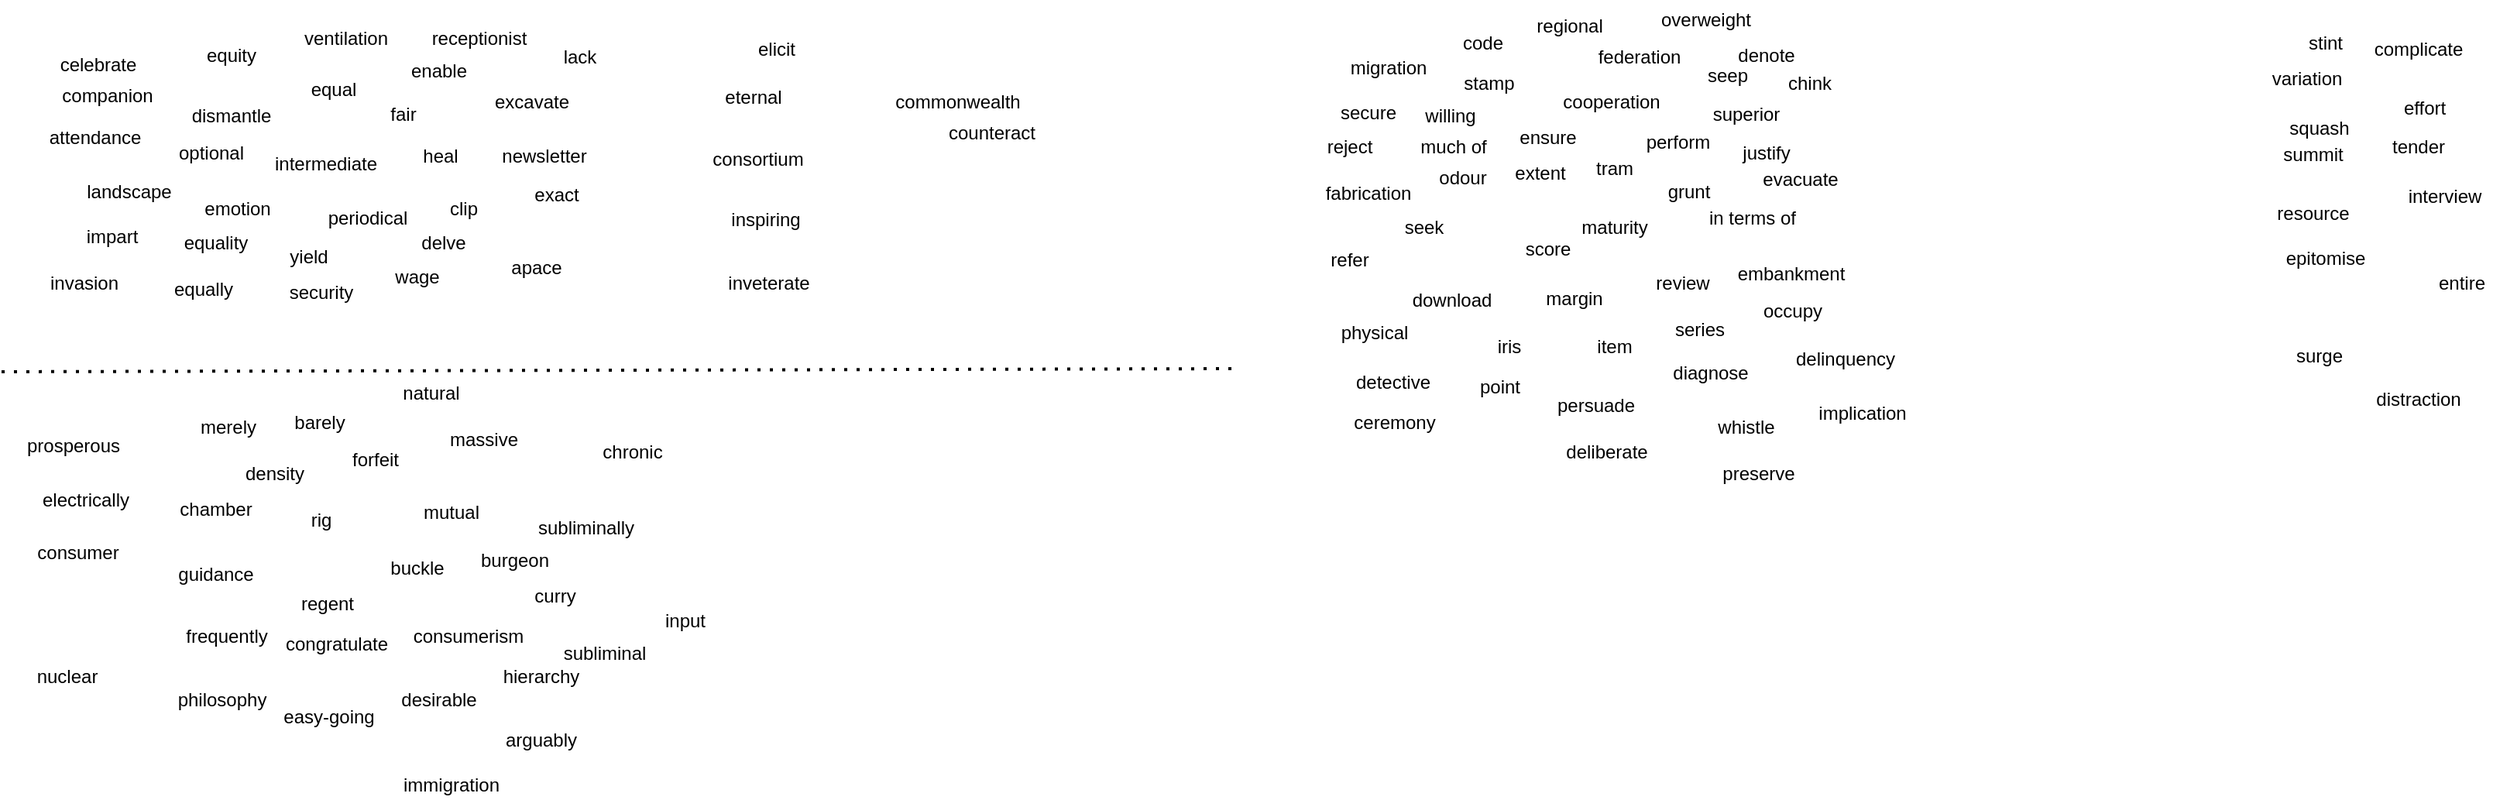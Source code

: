 <mxfile version="22.1.16" type="github" pages="2">
  <diagram name="2023-11-14 00:12:41" id="VXZyrihvDa2prKkC_Pbu">
    <mxGraphModel dx="1694" dy="1901" grid="0" gridSize="10" guides="1" tooltips="1" connect="1" arrows="1" fold="1" page="1" pageScale="1" pageWidth="827" pageHeight="1169" math="0" shadow="0">
      <root>
        <mxCell id="0" />
        <mxCell id="1" parent="0" />
        <mxCell id="0TU3tgzdiiwK1ZsCVm6_-1" value="regent" style="text;html=1;align=center;verticalAlign=middle;resizable=0;points=[];autosize=1;strokeColor=none;fillColor=none;" parent="1" vertex="1">
          <mxGeometry x="193.5" y="373" width="52" height="26" as="geometry" />
        </mxCell>
        <mxCell id="0TU3tgzdiiwK1ZsCVm6_-3" value="burgeon" style="text;html=1;align=center;verticalAlign=middle;resizable=0;points=[];autosize=1;strokeColor=none;fillColor=none;" parent="1" vertex="1">
          <mxGeometry x="310" y="345" width="62" height="26" as="geometry" />
        </mxCell>
        <mxCell id="0TU3tgzdiiwK1ZsCVm6_-4" value="arguably" style="text;html=1;align=center;verticalAlign=middle;resizable=0;points=[];autosize=1;strokeColor=none;fillColor=none;" parent="1" vertex="1">
          <mxGeometry x="326" y="461" width="64" height="26" as="geometry" />
        </mxCell>
        <mxCell id="0TU3tgzdiiwK1ZsCVm6_-5" value="barely" style="text;html=1;align=center;verticalAlign=middle;resizable=0;points=[];autosize=1;strokeColor=none;fillColor=none;" parent="1" vertex="1">
          <mxGeometry x="189" y="256" width="51" height="26" as="geometry" />
        </mxCell>
        <mxCell id="0TU3tgzdiiwK1ZsCVm6_-7" value="hierarchy" style="text;html=1;align=center;verticalAlign=middle;resizable=0;points=[];autosize=1;strokeColor=none;fillColor=none;" parent="1" vertex="1">
          <mxGeometry x="324" y="420" width="67" height="26" as="geometry" />
        </mxCell>
        <mxCell id="0TU3tgzdiiwK1ZsCVm6_-8" value="guidance" style="text;html=1;align=center;verticalAlign=middle;resizable=0;points=[];autosize=1;strokeColor=none;fillColor=none;rotation=0;" parent="1" vertex="1">
          <mxGeometry x="114" y="354" width="67" height="26" as="geometry" />
        </mxCell>
        <mxCell id="0TU3tgzdiiwK1ZsCVm6_-11" value="easy-going" style="text;html=1;align=center;verticalAlign=middle;resizable=0;points=[];autosize=1;strokeColor=none;fillColor=none;" parent="1" vertex="1">
          <mxGeometry x="182.5" y="446" width="77" height="26" as="geometry" />
        </mxCell>
        <mxCell id="0TU3tgzdiiwK1ZsCVm6_-12" value="electrically" style="text;html=1;align=center;verticalAlign=middle;resizable=0;points=[];autosize=1;strokeColor=none;fillColor=none;" parent="1" vertex="1">
          <mxGeometry x="27" y="306" width="74" height="26" as="geometry" />
        </mxCell>
        <mxCell id="0TU3tgzdiiwK1ZsCVm6_-13" value="philosophy" style="text;html=1;align=center;verticalAlign=middle;resizable=0;points=[];autosize=1;strokeColor=none;fillColor=none;" parent="1" vertex="1">
          <mxGeometry x="114" y="435" width="75" height="26" as="geometry" />
        </mxCell>
        <mxCell id="0TU3tgzdiiwK1ZsCVm6_-14" value="chronic" style="text;html=1;align=center;verticalAlign=middle;resizable=0;points=[];autosize=1;strokeColor=none;fillColor=none;" parent="1" vertex="1">
          <mxGeometry x="388" y="275" width="57" height="26" as="geometry" />
        </mxCell>
        <mxCell id="0TU3tgzdiiwK1ZsCVm6_-15" value="inveterate" style="text;html=1;align=center;verticalAlign=middle;resizable=0;points=[];autosize=1;strokeColor=none;fillColor=none;" parent="1" vertex="1">
          <mxGeometry x="469" y="166" width="71" height="26" as="geometry" />
        </mxCell>
        <mxCell id="0TU3tgzdiiwK1ZsCVm6_-16" value="desirable" style="text;html=1;align=center;verticalAlign=middle;resizable=0;points=[];autosize=1;strokeColor=none;fillColor=none;" parent="1" vertex="1">
          <mxGeometry x="258" y="435" width="67" height="26" as="geometry" />
        </mxCell>
        <mxCell id="0TU3tgzdiiwK1ZsCVm6_-17" value="consortium" style="text;html=1;align=center;verticalAlign=middle;resizable=0;points=[];autosize=1;strokeColor=none;fillColor=none;" parent="1" vertex="1">
          <mxGeometry x="459" y="86" width="77" height="26" as="geometry" />
        </mxCell>
        <mxCell id="0TU3tgzdiiwK1ZsCVm6_-18" value="buckle" style="text;html=1;align=center;verticalAlign=middle;resizable=0;points=[];autosize=1;strokeColor=none;fillColor=none;" parent="1" vertex="1">
          <mxGeometry x="251" y="350" width="53" height="26" as="geometry" />
        </mxCell>
        <mxCell id="0TU3tgzdiiwK1ZsCVm6_-19" value="curry" style="text;html=1;align=center;verticalAlign=middle;resizable=0;points=[];autosize=1;strokeColor=none;fillColor=none;" parent="1" vertex="1">
          <mxGeometry x="344" y="368" width="45" height="26" as="geometry" />
        </mxCell>
        <mxCell id="0TU3tgzdiiwK1ZsCVm6_-20" value="subliminal" style="text;html=1;align=center;verticalAlign=middle;resizable=0;points=[];autosize=1;strokeColor=none;fillColor=none;" parent="1" vertex="1">
          <mxGeometry x="363" y="405" width="71" height="26" as="geometry" />
        </mxCell>
        <mxCell id="0TU3tgzdiiwK1ZsCVm6_-21" value="subliminally" style="text;html=1;align=center;verticalAlign=middle;resizable=0;points=[];autosize=1;strokeColor=none;fillColor=none;" parent="1" vertex="1">
          <mxGeometry x="347" y="324" width="80" height="26" as="geometry" />
        </mxCell>
        <mxCell id="0TU3tgzdiiwK1ZsCVm6_-22" value="chamber" style="text;html=1;align=center;verticalAlign=middle;resizable=0;points=[];autosize=1;strokeColor=none;fillColor=none;" parent="1" vertex="1">
          <mxGeometry x="115" y="312" width="65" height="26" as="geometry" />
        </mxCell>
        <mxCell id="0TU3tgzdiiwK1ZsCVm6_-23" value="frequently" style="text;html=1;align=center;verticalAlign=middle;resizable=0;points=[];autosize=1;strokeColor=none;fillColor=none;" parent="1" vertex="1">
          <mxGeometry x="119" y="394" width="71" height="26" as="geometry" />
        </mxCell>
        <mxCell id="0TU3tgzdiiwK1ZsCVm6_-24" value="prosperous" style="text;html=1;align=center;verticalAlign=middle;resizable=0;points=[];autosize=1;strokeColor=none;fillColor=none;" parent="1" vertex="1">
          <mxGeometry x="16.5" y="271" width="78" height="26" as="geometry" />
        </mxCell>
        <mxCell id="0TU3tgzdiiwK1ZsCVm6_-25" value="immigration" style="text;html=1;align=center;verticalAlign=middle;resizable=0;points=[];autosize=1;strokeColor=none;fillColor=none;" parent="1" vertex="1">
          <mxGeometry x="259.5" y="490" width="80" height="26" as="geometry" />
        </mxCell>
        <mxCell id="0TU3tgzdiiwK1ZsCVm6_-26" value="natural" style="text;html=1;align=center;verticalAlign=middle;resizable=0;points=[];autosize=1;strokeColor=none;fillColor=none;" parent="1" vertex="1">
          <mxGeometry x="259.5" y="237" width="55" height="26" as="geometry" />
        </mxCell>
        <mxCell id="0TU3tgzdiiwK1ZsCVm6_-27" value="consumer" style="text;html=1;align=center;verticalAlign=middle;resizable=0;points=[];autosize=1;strokeColor=none;fillColor=none;" parent="1" vertex="1">
          <mxGeometry x="23.5" y="340" width="71" height="26" as="geometry" />
        </mxCell>
        <mxCell id="0TU3tgzdiiwK1ZsCVm6_-28" value="consumerism" style="text;html=1;align=center;verticalAlign=middle;resizable=0;points=[];autosize=1;strokeColor=none;fillColor=none;" parent="1" vertex="1">
          <mxGeometry x="266" y="394" width="89" height="26" as="geometry" />
        </mxCell>
        <mxCell id="0TU3tgzdiiwK1ZsCVm6_-29" value="equal" style="text;html=1;align=center;verticalAlign=middle;resizable=0;points=[];autosize=1;strokeColor=none;fillColor=none;" parent="1" vertex="1">
          <mxGeometry x="200" y="41" width="47" height="26" as="geometry" />
        </mxCell>
        <mxCell id="0TU3tgzdiiwK1ZsCVm6_-30" value="equality" style="text;html=1;align=center;verticalAlign=middle;resizable=0;points=[];autosize=1;strokeColor=none;fillColor=none;" parent="1" vertex="1">
          <mxGeometry x="118" y="140" width="59" height="26" as="geometry" />
        </mxCell>
        <mxCell id="0TU3tgzdiiwK1ZsCVm6_-31" value="equally" style="text;html=1;align=center;verticalAlign=middle;resizable=0;points=[];autosize=1;strokeColor=none;fillColor=none;" parent="1" vertex="1">
          <mxGeometry x="112" y="170" width="56" height="26" as="geometry" />
        </mxCell>
        <mxCell id="0TU3tgzdiiwK1ZsCVm6_-32" value="equity" style="text;html=1;align=center;verticalAlign=middle;resizable=0;points=[];autosize=1;strokeColor=none;fillColor=none;" parent="1" vertex="1">
          <mxGeometry x="132.5" y="19" width="50" height="26" as="geometry" />
        </mxCell>
        <mxCell id="0TU3tgzdiiwK1ZsCVm6_-33" value="excavate" style="text;html=1;align=center;verticalAlign=middle;resizable=0;points=[];autosize=1;strokeColor=none;fillColor=none;" parent="1" vertex="1">
          <mxGeometry x="318.5" y="49" width="66" height="26" as="geometry" />
        </mxCell>
        <mxCell id="0TU3tgzdiiwK1ZsCVm6_-34" value="nuclear" style="text;html=1;align=center;verticalAlign=middle;resizable=0;points=[];autosize=1;strokeColor=none;fillColor=none;" parent="1" vertex="1">
          <mxGeometry x="23.5" y="420" width="57" height="26" as="geometry" />
        </mxCell>
        <mxCell id="0TU3tgzdiiwK1ZsCVm6_-36" value="mutual" style="text;html=1;align=center;verticalAlign=middle;resizable=0;points=[];autosize=1;strokeColor=none;fillColor=none;" parent="1" vertex="1">
          <mxGeometry x="272.5" y="314" width="54" height="26" as="geometry" />
        </mxCell>
        <mxCell id="0TU3tgzdiiwK1ZsCVm6_-37" value="density" style="text;html=1;align=center;verticalAlign=middle;resizable=0;points=[];autosize=1;strokeColor=none;fillColor=none;" parent="1" vertex="1">
          <mxGeometry x="157.5" y="289" width="56" height="26" as="geometry" />
        </mxCell>
        <mxCell id="0TU3tgzdiiwK1ZsCVm6_-38" value="massive" style="text;html=1;align=center;verticalAlign=middle;resizable=0;points=[];autosize=1;strokeColor=none;fillColor=none;" parent="1" vertex="1">
          <mxGeometry x="290" y="267" width="62" height="26" as="geometry" />
        </mxCell>
        <mxCell id="0TU3tgzdiiwK1ZsCVm6_-39" value="congratulate" style="text;html=1;align=center;verticalAlign=middle;resizable=0;points=[];autosize=1;strokeColor=none;fillColor=none;" parent="1" vertex="1">
          <mxGeometry x="184" y="399" width="84" height="26" as="geometry" />
        </mxCell>
        <mxCell id="0TU3tgzdiiwK1ZsCVm6_-40" value="rig" style="text;html=1;align=center;verticalAlign=middle;resizable=0;points=[];autosize=1;strokeColor=none;fillColor=none;" parent="1" vertex="1">
          <mxGeometry x="200" y="319" width="31" height="26" as="geometry" />
        </mxCell>
        <mxCell id="0TU3tgzdiiwK1ZsCVm6_-41" value="input" style="text;html=1;align=center;verticalAlign=middle;resizable=0;points=[];autosize=1;strokeColor=none;fillColor=none;" parent="1" vertex="1">
          <mxGeometry x="429" y="384" width="44" height="26" as="geometry" />
        </mxCell>
        <mxCell id="0TU3tgzdiiwK1ZsCVm6_-42" value="merely" style="text;html=1;align=center;verticalAlign=middle;resizable=0;points=[];autosize=1;strokeColor=none;fillColor=none;" parent="1" vertex="1">
          <mxGeometry x="128.5" y="259" width="54" height="26" as="geometry" />
        </mxCell>
        <mxCell id="0TU3tgzdiiwK1ZsCVm6_-44" value="impart" style="text;html=1;align=center;verticalAlign=middle;resizable=0;points=[];autosize=1;strokeColor=none;fillColor=none;" parent="1" vertex="1">
          <mxGeometry x="55" y="136" width="51" height="26" as="geometry" />
        </mxCell>
        <mxCell id="0TU3tgzdiiwK1ZsCVm6_-47" value="forfeit" style="text;html=1;align=center;verticalAlign=middle;resizable=0;points=[];autosize=1;strokeColor=none;fillColor=none;" parent="1" vertex="1">
          <mxGeometry x="227" y="280" width="48" height="26" as="geometry" />
        </mxCell>
        <mxCell id="3xi15tTtCJ6_8OuiZ7Pq-1" value="" style="endArrow=none;dashed=1;html=1;dashPattern=1 3;strokeWidth=2;rounded=0;" parent="1" edge="1">
          <mxGeometry width="50" height="50" relative="1" as="geometry">
            <mxPoint x="10" y="236" as="sourcePoint" />
            <mxPoint x="808" y="234" as="targetPoint" />
          </mxGeometry>
        </mxCell>
        <mxCell id="3xi15tTtCJ6_8OuiZ7Pq-2" value="companion" style="text;html=1;align=center;verticalAlign=middle;resizable=0;points=[];autosize=1;strokeColor=none;fillColor=none;" parent="1" vertex="1">
          <mxGeometry x="39" y="45" width="77" height="26" as="geometry" />
        </mxCell>
        <mxCell id="3xi15tTtCJ6_8OuiZ7Pq-3" value="counteract" style="text;html=1;align=center;verticalAlign=middle;resizable=0;points=[];autosize=1;strokeColor=none;fillColor=none;" parent="1" vertex="1">
          <mxGeometry x="612" y="69" width="74" height="26" as="geometry" />
        </mxCell>
        <mxCell id="3xi15tTtCJ6_8OuiZ7Pq-4" value="ventilation" style="text;html=1;align=center;verticalAlign=middle;resizable=0;points=[];autosize=1;strokeColor=none;fillColor=none;" parent="1" vertex="1">
          <mxGeometry x="196" y="8" width="72" height="26" as="geometry" />
        </mxCell>
        <mxCell id="3xi15tTtCJ6_8OuiZ7Pq-5" value="intermediate" style="text;html=1;align=center;verticalAlign=middle;resizable=0;points=[];autosize=1;strokeColor=none;fillColor=none;" parent="1" vertex="1">
          <mxGeometry x="177" y="89" width="84" height="26" as="geometry" />
        </mxCell>
        <mxCell id="3xi15tTtCJ6_8OuiZ7Pq-6" value="eternal" style="text;html=1;align=center;verticalAlign=middle;resizable=0;points=[];autosize=1;strokeColor=none;fillColor=none;" parent="1" vertex="1">
          <mxGeometry x="467" y="46" width="55" height="26" as="geometry" />
        </mxCell>
        <mxCell id="3xi15tTtCJ6_8OuiZ7Pq-7" value="invasion" style="text;html=1;align=center;verticalAlign=middle;resizable=0;points=[];autosize=1;strokeColor=none;fillColor=none;" parent="1" vertex="1">
          <mxGeometry x="31.5" y="166" width="62" height="26" as="geometry" />
        </mxCell>
        <mxCell id="3xi15tTtCJ6_8OuiZ7Pq-9" value="celebrate" style="text;html=1;align=center;verticalAlign=middle;resizable=0;points=[];autosize=1;strokeColor=none;fillColor=none;" parent="1" vertex="1">
          <mxGeometry x="38" y="25" width="67" height="26" as="geometry" />
        </mxCell>
        <mxCell id="3xi15tTtCJ6_8OuiZ7Pq-10" value="inspiring" style="text;html=1;align=center;verticalAlign=middle;resizable=0;points=[];autosize=1;strokeColor=none;fillColor=none;" parent="1" vertex="1">
          <mxGeometry x="471" y="125" width="63" height="26" as="geometry" />
        </mxCell>
        <mxCell id="3xi15tTtCJ6_8OuiZ7Pq-11" value="attendance" style="text;html=1;align=center;verticalAlign=middle;resizable=0;points=[];autosize=1;strokeColor=none;fillColor=none;" parent="1" vertex="1">
          <mxGeometry x="31.5" y="72" width="77" height="26" as="geometry" />
        </mxCell>
        <mxCell id="3xi15tTtCJ6_8OuiZ7Pq-12" value="optional" style="text;html=1;align=center;verticalAlign=middle;resizable=0;points=[];autosize=1;strokeColor=none;fillColor=none;" parent="1" vertex="1">
          <mxGeometry x="115" y="82" width="60" height="26" as="geometry" />
        </mxCell>
        <mxCell id="3xi15tTtCJ6_8OuiZ7Pq-13" value="heal" style="text;html=1;align=center;verticalAlign=middle;resizable=0;points=[];autosize=1;strokeColor=none;fillColor=none;" parent="1" vertex="1">
          <mxGeometry x="272.5" y="84" width="41" height="26" as="geometry" />
        </mxCell>
        <mxCell id="3xi15tTtCJ6_8OuiZ7Pq-14" value="enable" style="text;html=1;align=center;verticalAlign=middle;resizable=0;points=[];autosize=1;strokeColor=none;fillColor=none;" parent="1" vertex="1">
          <mxGeometry x="264.5" y="29" width="54" height="26" as="geometry" />
        </mxCell>
        <mxCell id="3xi15tTtCJ6_8OuiZ7Pq-16" value="dismantle" style="text;html=1;align=center;verticalAlign=middle;resizable=0;points=[];autosize=1;strokeColor=none;fillColor=none;" parent="1" vertex="1">
          <mxGeometry x="123" y="58" width="69" height="26" as="geometry" />
        </mxCell>
        <mxCell id="3xi15tTtCJ6_8OuiZ7Pq-17" value="wage" style="text;html=1;align=center;verticalAlign=middle;resizable=0;points=[];autosize=1;strokeColor=none;fillColor=none;" parent="1" vertex="1">
          <mxGeometry x="254" y="162" width="47" height="26" as="geometry" />
        </mxCell>
        <mxCell id="3xi15tTtCJ6_8OuiZ7Pq-18" value="landscape" style="text;html=1;align=center;verticalAlign=middle;resizable=0;points=[];autosize=1;strokeColor=none;fillColor=none;" parent="1" vertex="1">
          <mxGeometry x="55" y="107" width="73" height="26" as="geometry" />
        </mxCell>
        <mxCell id="3xi15tTtCJ6_8OuiZ7Pq-19" value="emotion" style="text;html=1;align=center;verticalAlign=middle;resizable=0;points=[];autosize=1;strokeColor=none;fillColor=none;" parent="1" vertex="1">
          <mxGeometry x="131" y="118" width="61" height="26" as="geometry" />
        </mxCell>
        <mxCell id="3xi15tTtCJ6_8OuiZ7Pq-21" value="commonwealth" style="text;html=1;align=center;verticalAlign=middle;resizable=0;points=[];autosize=1;strokeColor=none;fillColor=none;" parent="1" vertex="1">
          <mxGeometry x="577" y="49" width="99" height="26" as="geometry" />
        </mxCell>
        <mxCell id="3xi15tTtCJ6_8OuiZ7Pq-22" value="newsletter" style="text;html=1;align=center;verticalAlign=middle;resizable=0;points=[];autosize=1;strokeColor=none;fillColor=none;" parent="1" vertex="1">
          <mxGeometry x="323" y="84" width="73" height="26" as="geometry" />
        </mxCell>
        <mxCell id="3xi15tTtCJ6_8OuiZ7Pq-23" value="periodical" style="text;html=1;align=center;verticalAlign=middle;resizable=0;points=[];autosize=1;strokeColor=none;fillColor=none;" parent="1" vertex="1">
          <mxGeometry x="211.5" y="124" width="69" height="26" as="geometry" />
        </mxCell>
        <mxCell id="3xi15tTtCJ6_8OuiZ7Pq-24" value="receptionist" style="text;html=1;align=center;verticalAlign=middle;resizable=0;points=[];autosize=1;strokeColor=none;fillColor=none;" parent="1" vertex="1">
          <mxGeometry x="278.5" y="8" width="79" height="26" as="geometry" />
        </mxCell>
        <mxCell id="3xi15tTtCJ6_8OuiZ7Pq-25" value="security&lt;br&gt;" style="text;html=1;align=center;verticalAlign=middle;resizable=0;points=[];autosize=1;strokeColor=none;fillColor=none;" parent="1" vertex="1">
          <mxGeometry x="186" y="172" width="59" height="26" as="geometry" />
        </mxCell>
        <mxCell id="3xi15tTtCJ6_8OuiZ7Pq-26" value="clip" style="text;html=1;align=center;verticalAlign=middle;resizable=0;points=[];autosize=1;strokeColor=none;fillColor=none;" parent="1" vertex="1">
          <mxGeometry x="290" y="118" width="36" height="26" as="geometry" />
        </mxCell>
        <mxCell id="3xi15tTtCJ6_8OuiZ7Pq-27" value="apace" style="text;html=1;align=center;verticalAlign=middle;resizable=0;points=[];autosize=1;strokeColor=none;fillColor=none;" parent="1" vertex="1">
          <mxGeometry x="329" y="156" width="51" height="26" as="geometry" />
        </mxCell>
        <mxCell id="3xi15tTtCJ6_8OuiZ7Pq-28" value="yield" style="text;html=1;align=center;verticalAlign=middle;resizable=0;points=[];autosize=1;strokeColor=none;fillColor=none;" parent="1" vertex="1">
          <mxGeometry x="186" y="149" width="43" height="26" as="geometry" />
        </mxCell>
        <mxCell id="3xi15tTtCJ6_8OuiZ7Pq-29" value="fair" style="text;html=1;align=center;verticalAlign=middle;resizable=0;points=[];autosize=1;strokeColor=none;fillColor=none;" parent="1" vertex="1">
          <mxGeometry x="251" y="57" width="35" height="26" as="geometry" />
        </mxCell>
        <mxCell id="3xi15tTtCJ6_8OuiZ7Pq-30" value="elicit" style="text;html=1;align=center;verticalAlign=middle;resizable=0;points=[];autosize=1;strokeColor=none;fillColor=none;" parent="1" vertex="1">
          <mxGeometry x="489" y="15" width="42" height="26" as="geometry" />
        </mxCell>
        <mxCell id="3xi15tTtCJ6_8OuiZ7Pq-31" value="delve" style="text;html=1;align=center;verticalAlign=middle;resizable=0;points=[];autosize=1;strokeColor=none;fillColor=none;" parent="1" vertex="1">
          <mxGeometry x="271.5" y="140" width="47" height="26" as="geometry" />
        </mxCell>
        <mxCell id="3xi15tTtCJ6_8OuiZ7Pq-32" value="exact" style="text;html=1;align=center;verticalAlign=middle;resizable=0;points=[];autosize=1;strokeColor=none;fillColor=none;" parent="1" vertex="1">
          <mxGeometry x="344" y="109" width="47" height="26" as="geometry" />
        </mxCell>
        <mxCell id="3xi15tTtCJ6_8OuiZ7Pq-33" value="lack" style="text;html=1;align=center;verticalAlign=middle;resizable=0;points=[];autosize=1;strokeColor=none;fillColor=none;" parent="1" vertex="1">
          <mxGeometry x="363" y="20" width="39" height="26" as="geometry" />
        </mxCell>
        <mxCell id="3xi15tTtCJ6_8OuiZ7Pq-36" value="grunt" style="text;html=1;align=center;verticalAlign=middle;resizable=0;points=[];autosize=1;strokeColor=none;fillColor=none;" parent="1" vertex="1">
          <mxGeometry x="1076.5" y="107" width="45" height="26" as="geometry" />
        </mxCell>
        <mxCell id="3xi15tTtCJ6_8OuiZ7Pq-37" value="regional" style="text;html=1;align=center;verticalAlign=middle;resizable=0;points=[];autosize=1;strokeColor=none;fillColor=none;" parent="1" vertex="1">
          <mxGeometry x="991" width="61" height="26" as="geometry" />
        </mxCell>
        <mxCell id="3xi15tTtCJ6_8OuiZ7Pq-38" value="secure" style="text;html=1;align=center;verticalAlign=middle;resizable=0;points=[];autosize=1;strokeColor=none;fillColor=none;" parent="1" vertex="1">
          <mxGeometry x="865" y="56" width="54" height="26" as="geometry" />
        </mxCell>
        <mxCell id="3xi15tTtCJ6_8OuiZ7Pq-39" value="preserve" style="text;html=1;align=center;verticalAlign=middle;resizable=0;points=[];autosize=1;strokeColor=none;fillColor=none;" parent="1" vertex="1">
          <mxGeometry x="1111.5" y="289" width="65" height="26" as="geometry" />
        </mxCell>
        <mxCell id="3xi15tTtCJ6_8OuiZ7Pq-40" value="reject" style="text;html=1;align=center;verticalAlign=middle;resizable=0;points=[];autosize=1;strokeColor=none;fillColor=none;" parent="1" vertex="1">
          <mxGeometry x="856" y="78" width="47" height="26" as="geometry" />
        </mxCell>
        <mxCell id="3xi15tTtCJ6_8OuiZ7Pq-41" value="code" style="text;html=1;align=center;verticalAlign=middle;resizable=0;points=[];autosize=1;strokeColor=none;fillColor=none;" parent="1" vertex="1">
          <mxGeometry x="944" y="11" width="44" height="26" as="geometry" />
        </mxCell>
        <mxCell id="3xi15tTtCJ6_8OuiZ7Pq-42" value="seek" style="text;html=1;align=center;verticalAlign=middle;resizable=0;points=[];autosize=1;strokeColor=none;fillColor=none;" parent="1" vertex="1">
          <mxGeometry x="906.5" y="130" width="43" height="26" as="geometry" />
        </mxCell>
        <mxCell id="3xi15tTtCJ6_8OuiZ7Pq-43" value="item" style="text;html=1;align=center;verticalAlign=middle;resizable=0;points=[];autosize=1;strokeColor=none;fillColor=none;" parent="1" vertex="1">
          <mxGeometry x="1030" y="207" width="41" height="26" as="geometry" />
        </mxCell>
        <mxCell id="3xi15tTtCJ6_8OuiZ7Pq-44" value="effort" style="text;html=1;align=center;verticalAlign=middle;resizable=0;points=[];autosize=1;strokeColor=none;fillColor=none;" parent="1" vertex="1">
          <mxGeometry x="1551" y="53" width="45" height="26" as="geometry" />
        </mxCell>
        <mxCell id="3xi15tTtCJ6_8OuiZ7Pq-45" value="point" style="text;html=1;align=center;verticalAlign=middle;resizable=0;points=[];autosize=1;strokeColor=none;fillColor=none;" parent="1" vertex="1">
          <mxGeometry x="955" y="233" width="44" height="26" as="geometry" />
        </mxCell>
        <mxCell id="3xi15tTtCJ6_8OuiZ7Pq-46" value="review" style="text;html=1;align=center;verticalAlign=middle;resizable=0;points=[];autosize=1;strokeColor=none;fillColor=none;" parent="1" vertex="1">
          <mxGeometry x="1068.5" y="166" width="53" height="26" as="geometry" />
        </mxCell>
        <mxCell id="3xi15tTtCJ6_8OuiZ7Pq-53" value="series" style="text;html=1;align=center;verticalAlign=middle;resizable=0;points=[];autosize=1;strokeColor=none;fillColor=none;" parent="1" vertex="1">
          <mxGeometry x="1081" y="196" width="50" height="26" as="geometry" />
        </mxCell>
        <mxCell id="3xi15tTtCJ6_8OuiZ7Pq-54" value="variation" style="text;html=1;align=center;verticalAlign=middle;resizable=0;points=[];autosize=1;strokeColor=none;fillColor=none;" parent="1" vertex="1">
          <mxGeometry x="1466.5" y="34" width="63" height="26" as="geometry" />
        </mxCell>
        <mxCell id="3xi15tTtCJ6_8OuiZ7Pq-55" value="margin" style="text;html=1;align=center;verticalAlign=middle;resizable=0;points=[];autosize=1;strokeColor=none;fillColor=none;" parent="1" vertex="1">
          <mxGeometry x="997" y="176" width="55" height="26" as="geometry" />
        </mxCell>
        <mxCell id="3xi15tTtCJ6_8OuiZ7Pq-56" value="distraction" style="text;html=1;align=center;verticalAlign=middle;resizable=0;points=[];autosize=1;strokeColor=none;fillColor=none;" parent="1" vertex="1">
          <mxGeometry x="1533" y="241" width="73" height="26" as="geometry" />
        </mxCell>
        <mxCell id="3xi15tTtCJ6_8OuiZ7Pq-57" value="complicate" style="text;html=1;align=center;verticalAlign=middle;resizable=0;points=[];autosize=1;strokeColor=none;fillColor=none;" parent="1" vertex="1">
          <mxGeometry x="1532" y="15" width="75" height="26" as="geometry" />
        </mxCell>
        <mxCell id="3xi15tTtCJ6_8OuiZ7Pq-59" value="tram" style="text;html=1;align=center;verticalAlign=middle;resizable=0;points=[];autosize=1;strokeColor=none;fillColor=none;" parent="1" vertex="1">
          <mxGeometry x="1030" y="92" width="42" height="26" as="geometry" />
        </mxCell>
        <mxCell id="3xi15tTtCJ6_8OuiZ7Pq-60" value="maturity" style="text;html=1;align=center;verticalAlign=middle;resizable=0;points=[];autosize=1;strokeColor=none;fillColor=none;" parent="1" vertex="1">
          <mxGeometry x="1020" y="130" width="61" height="26" as="geometry" />
        </mxCell>
        <mxCell id="3xi15tTtCJ6_8OuiZ7Pq-64" value="download" style="text;html=1;align=center;verticalAlign=middle;resizable=0;points=[];autosize=1;strokeColor=none;fillColor=none;" parent="1" vertex="1">
          <mxGeometry x="911" y="177" width="69" height="26" as="geometry" />
        </mxCell>
        <mxCell id="3xi15tTtCJ6_8OuiZ7Pq-66" value="interview" style="text;html=1;align=center;verticalAlign=middle;resizable=0;points=[];autosize=1;strokeColor=none;fillColor=none;" parent="1" vertex="1">
          <mxGeometry x="1554" y="110" width="65" height="26" as="geometry" />
        </mxCell>
        <mxCell id="3xi15tTtCJ6_8OuiZ7Pq-67" value="extent" style="text;html=1;align=center;verticalAlign=middle;resizable=0;points=[];autosize=1;strokeColor=none;fillColor=none;" parent="1" vertex="1">
          <mxGeometry x="977" y="95" width="51" height="26" as="geometry" />
        </mxCell>
        <mxCell id="3xi15tTtCJ6_8OuiZ7Pq-70" value="evacuate" style="text;html=1;align=center;verticalAlign=middle;resizable=0;points=[];autosize=1;strokeColor=none;fillColor=none;" parent="1" vertex="1">
          <mxGeometry x="1137.5" y="99" width="67" height="26" as="geometry" />
        </mxCell>
        <mxCell id="3xi15tTtCJ6_8OuiZ7Pq-72" value="embankment" style="text;html=1;align=center;verticalAlign=middle;resizable=0;points=[];autosize=1;strokeColor=none;fillColor=none;" parent="1" vertex="1">
          <mxGeometry x="1121.5" y="160" width="87" height="26" as="geometry" />
        </mxCell>
        <mxCell id="3xi15tTtCJ6_8OuiZ7Pq-74" value="federation" style="text;html=1;align=center;verticalAlign=middle;resizable=0;points=[];autosize=1;strokeColor=none;fillColor=none;" parent="1" vertex="1">
          <mxGeometry x="1031" y="20" width="71" height="26" as="geometry" />
        </mxCell>
        <mxCell id="3xi15tTtCJ6_8OuiZ7Pq-77" value="surge" style="text;html=1;align=center;verticalAlign=middle;resizable=0;points=[];autosize=1;strokeColor=none;fillColor=none;" parent="1" vertex="1">
          <mxGeometry x="1482" y="213" width="48" height="26" as="geometry" />
        </mxCell>
        <mxCell id="3xi15tTtCJ6_8OuiZ7Pq-78" value="physical" style="text;html=1;align=center;verticalAlign=middle;resizable=0;points=[];autosize=1;strokeColor=none;fillColor=none;" parent="1" vertex="1">
          <mxGeometry x="865" y="198" width="61" height="26" as="geometry" />
        </mxCell>
        <mxCell id="3xi15tTtCJ6_8OuiZ7Pq-79" value="cooperation" style="text;html=1;align=center;verticalAlign=middle;resizable=0;points=[];autosize=1;strokeColor=none;fillColor=none;" parent="1" vertex="1">
          <mxGeometry x="1008" y="49" width="81" height="26" as="geometry" />
        </mxCell>
        <mxCell id="3xi15tTtCJ6_8OuiZ7Pq-83" value="persuade" style="text;html=1;align=center;verticalAlign=middle;resizable=0;points=[];autosize=1;strokeColor=none;fillColor=none;" parent="1" vertex="1">
          <mxGeometry x="1004.5" y="245" width="68" height="26" as="geometry" />
        </mxCell>
        <mxCell id="3xi15tTtCJ6_8OuiZ7Pq-84" value="overweight" style="text;html=1;align=center;verticalAlign=middle;resizable=0;points=[];autosize=1;strokeColor=none;fillColor=none;" parent="1" vertex="1">
          <mxGeometry x="1072" y="-4" width="76" height="26" as="geometry" />
        </mxCell>
        <mxCell id="3xi15tTtCJ6_8OuiZ7Pq-85" value="stamp" style="text;html=1;align=center;verticalAlign=middle;resizable=0;points=[];autosize=1;strokeColor=none;fillColor=none;" parent="1" vertex="1">
          <mxGeometry x="944" y="37" width="51" height="26" as="geometry" />
        </mxCell>
        <mxCell id="3xi15tTtCJ6_8OuiZ7Pq-86" value="whistle" style="text;html=1;align=center;verticalAlign=middle;resizable=0;points=[];autosize=1;strokeColor=none;fillColor=none;" parent="1" vertex="1">
          <mxGeometry x="1108" y="259" width="55" height="26" as="geometry" />
        </mxCell>
        <mxCell id="3xi15tTtCJ6_8OuiZ7Pq-87" value="detective" style="text;html=1;align=center;verticalAlign=middle;resizable=0;points=[];autosize=1;strokeColor=none;fillColor=none;" parent="1" vertex="1">
          <mxGeometry x="875" y="230" width="66" height="26" as="geometry" />
        </mxCell>
        <mxCell id="3xi15tTtCJ6_8OuiZ7Pq-89" value="ceremony" style="text;html=1;align=center;verticalAlign=middle;resizable=0;points=[];autosize=1;strokeColor=none;fillColor=none;" parent="1" vertex="1">
          <mxGeometry x="873" y="256" width="71" height="26" as="geometry" />
        </mxCell>
        <mxCell id="3xi15tTtCJ6_8OuiZ7Pq-90" value="migration" style="text;html=1;align=center;verticalAlign=middle;resizable=0;points=[];autosize=1;strokeColor=none;fillColor=none;" parent="1" vertex="1">
          <mxGeometry x="871" y="27" width="67" height="26" as="geometry" />
        </mxCell>
        <mxCell id="3xi15tTtCJ6_8OuiZ7Pq-91" value="diagnose" style="text;html=1;align=center;verticalAlign=middle;resizable=0;points=[];autosize=1;strokeColor=none;fillColor=none;" parent="1" vertex="1">
          <mxGeometry x="1079" y="224" width="67" height="26" as="geometry" />
        </mxCell>
        <mxCell id="3xi15tTtCJ6_8OuiZ7Pq-92" value="denote" style="text;html=1;align=center;verticalAlign=middle;resizable=0;points=[];autosize=1;strokeColor=none;fillColor=none;" parent="1" vertex="1">
          <mxGeometry x="1121.5" y="19" width="55" height="26" as="geometry" />
        </mxCell>
        <mxCell id="3xi15tTtCJ6_8OuiZ7Pq-93" value="chink" style="text;html=1;align=center;verticalAlign=middle;resizable=0;points=[];autosize=1;strokeColor=none;fillColor=none;" parent="1" vertex="1">
          <mxGeometry x="1154" y="37" width="46" height="26" as="geometry" />
        </mxCell>
        <mxCell id="3xi15tTtCJ6_8OuiZ7Pq-94" value="iris" style="text;html=1;align=center;verticalAlign=middle;resizable=0;points=[];autosize=1;strokeColor=none;fillColor=none;" parent="1" vertex="1">
          <mxGeometry x="966" y="207" width="33" height="26" as="geometry" />
        </mxCell>
        <mxCell id="3xi15tTtCJ6_8OuiZ7Pq-95" value="resource" style="text;html=1;align=center;verticalAlign=middle;resizable=0;points=[];autosize=1;strokeColor=none;fillColor=none;" parent="1" vertex="1">
          <mxGeometry x="1469.5" y="121" width="65" height="26" as="geometry" />
        </mxCell>
        <mxCell id="3xi15tTtCJ6_8OuiZ7Pq-97" value="entire" style="text;html=1;align=center;verticalAlign=middle;resizable=0;points=[];autosize=1;strokeColor=none;fillColor=none;" parent="1" vertex="1">
          <mxGeometry x="1574" y="166" width="48" height="26" as="geometry" />
        </mxCell>
        <mxCell id="3xi15tTtCJ6_8OuiZ7Pq-98" value="epitomise" style="text;html=1;align=center;verticalAlign=middle;resizable=0;points=[];autosize=1;strokeColor=none;fillColor=none;" parent="1" vertex="1">
          <mxGeometry x="1475" y="150" width="69" height="26" as="geometry" />
        </mxCell>
        <mxCell id="3xi15tTtCJ6_8OuiZ7Pq-99" value="much of" style="text;html=1;align=center;verticalAlign=middle;resizable=0;points=[];autosize=1;strokeColor=none;fillColor=none;" parent="1" vertex="1">
          <mxGeometry x="916" y="78" width="61" height="26" as="geometry" />
        </mxCell>
        <mxCell id="3xi15tTtCJ6_8OuiZ7Pq-100" value="summit" style="text;html=1;align=center;verticalAlign=middle;resizable=0;points=[];autosize=1;strokeColor=none;fillColor=none;" parent="1" vertex="1">
          <mxGeometry x="1473" y="83" width="57" height="26" as="geometry" />
        </mxCell>
        <mxCell id="3xi15tTtCJ6_8OuiZ7Pq-101" value="ensure" style="text;html=1;align=center;verticalAlign=middle;resizable=0;points=[];autosize=1;strokeColor=none;fillColor=none;" parent="1" vertex="1">
          <mxGeometry x="980" y="72" width="55" height="26" as="geometry" />
        </mxCell>
        <mxCell id="3xi15tTtCJ6_8OuiZ7Pq-102" value="odour" style="text;html=1;align=center;verticalAlign=middle;resizable=0;points=[];autosize=1;strokeColor=none;fillColor=none;" parent="1" vertex="1">
          <mxGeometry x="928" y="98" width="49" height="26" as="geometry" />
        </mxCell>
        <mxCell id="3xi15tTtCJ6_8OuiZ7Pq-103" value="superior" style="text;html=1;align=center;verticalAlign=middle;resizable=0;points=[];autosize=1;strokeColor=none;fillColor=none;" parent="1" vertex="1">
          <mxGeometry x="1105" y="57" width="61" height="26" as="geometry" />
        </mxCell>
        <mxCell id="3xi15tTtCJ6_8OuiZ7Pq-104" value="in terms of" style="text;html=1;align=center;verticalAlign=middle;resizable=0;points=[];autosize=1;strokeColor=none;fillColor=none;" parent="1" vertex="1">
          <mxGeometry x="1102.5" y="124" width="74" height="26" as="geometry" />
        </mxCell>
        <mxCell id="3xi15tTtCJ6_8OuiZ7Pq-105" value="tender" style="text;html=1;align=center;verticalAlign=middle;resizable=0;points=[];autosize=1;strokeColor=none;fillColor=none;" parent="1" vertex="1">
          <mxGeometry x="1544" y="78" width="52" height="26" as="geometry" />
        </mxCell>
        <mxCell id="3xi15tTtCJ6_8OuiZ7Pq-106" value="willing" style="text;html=1;align=center;verticalAlign=middle;resizable=0;points=[];autosize=1;strokeColor=none;fillColor=none;" parent="1" vertex="1">
          <mxGeometry x="919" y="58" width="51" height="26" as="geometry" />
        </mxCell>
        <mxCell id="3xi15tTtCJ6_8OuiZ7Pq-110" value="perform" style="text;html=1;align=center;verticalAlign=middle;resizable=0;points=[];autosize=1;strokeColor=none;fillColor=none;" parent="1" vertex="1">
          <mxGeometry x="1062.5" y="75" width="59" height="26" as="geometry" />
        </mxCell>
        <mxCell id="3xi15tTtCJ6_8OuiZ7Pq-111" value="seep" style="text;html=1;align=center;verticalAlign=middle;resizable=0;points=[];autosize=1;strokeColor=none;fillColor=none;" parent="1" vertex="1">
          <mxGeometry x="1102" y="32" width="44" height="26" as="geometry" />
        </mxCell>
        <mxCell id="3xi15tTtCJ6_8OuiZ7Pq-112" value="delinquency" style="text;html=1;align=center;verticalAlign=middle;resizable=0;points=[];autosize=1;strokeColor=none;fillColor=none;" parent="1" vertex="1">
          <mxGeometry x="1159" y="215" width="82" height="26" as="geometry" />
        </mxCell>
        <mxCell id="3xi15tTtCJ6_8OuiZ7Pq-114" value="deliberate" style="text;html=1;align=center;verticalAlign=middle;resizable=0;points=[];autosize=1;strokeColor=none;fillColor=none;" parent="1" vertex="1">
          <mxGeometry x="1010" y="275" width="71" height="26" as="geometry" />
        </mxCell>
        <mxCell id="3xi15tTtCJ6_8OuiZ7Pq-115" value="implication" style="text;html=1;align=center;verticalAlign=middle;resizable=0;points=[];autosize=1;strokeColor=none;fillColor=none;" parent="1" vertex="1">
          <mxGeometry x="1173.5" y="250" width="75" height="26" as="geometry" />
        </mxCell>
        <mxCell id="cw-4Pt39BAlQB4cdu-2d-1" value="occupy" style="text;html=1;align=center;verticalAlign=middle;resizable=0;points=[];autosize=1;strokeColor=none;fillColor=none;" parent="1" vertex="1">
          <mxGeometry x="1137.5" y="184" width="56" height="26" as="geometry" />
        </mxCell>
        <mxCell id="cw-4Pt39BAlQB4cdu-2d-2" value="stint" style="text;html=1;align=center;verticalAlign=middle;resizable=0;points=[];autosize=1;strokeColor=none;fillColor=none;" parent="1" vertex="1">
          <mxGeometry x="1489.5" y="11" width="40" height="26" as="geometry" />
        </mxCell>
        <mxCell id="cw-4Pt39BAlQB4cdu-2d-3" value="fabrication" style="text;html=1;align=center;verticalAlign=middle;resizable=0;points=[];autosize=1;strokeColor=none;fillColor=none;" parent="1" vertex="1">
          <mxGeometry x="855.5" y="108" width="73" height="26" as="geometry" />
        </mxCell>
        <mxCell id="cw-4Pt39BAlQB4cdu-2d-4" value="justify" style="text;html=1;align=center;verticalAlign=middle;resizable=0;points=[];autosize=1;strokeColor=none;fillColor=none;" parent="1" vertex="1">
          <mxGeometry x="1124.5" y="82" width="49" height="26" as="geometry" />
        </mxCell>
        <mxCell id="cw-4Pt39BAlQB4cdu-2d-6" value="score" style="text;html=1;align=center;verticalAlign=middle;resizable=0;points=[];autosize=1;strokeColor=none;fillColor=none;" parent="1" vertex="1">
          <mxGeometry x="984" y="144" width="47" height="26" as="geometry" />
        </mxCell>
        <mxCell id="cw-4Pt39BAlQB4cdu-2d-7" value="squash" style="text;html=1;align=center;verticalAlign=middle;resizable=0;points=[];autosize=1;strokeColor=none;fillColor=none;" parent="1" vertex="1">
          <mxGeometry x="1477.5" y="66" width="57" height="26" as="geometry" />
        </mxCell>
        <mxCell id="cw-4Pt39BAlQB4cdu-2d-8" value="refer" style="text;html=1;align=center;verticalAlign=middle;resizable=0;points=[];autosize=1;strokeColor=none;fillColor=none;" parent="1" vertex="1">
          <mxGeometry x="858" y="151" width="43" height="26" as="geometry" />
        </mxCell>
      </root>
    </mxGraphModel>
  </diagram>
  <diagram id="4wGLKmwfrSfuCneIsUo2" name="2023年12月24日">
    <mxGraphModel dx="2521" dy="1899" grid="0" gridSize="10" guides="1" tooltips="1" connect="1" arrows="1" fold="1" page="1" pageScale="1" pageWidth="827" pageHeight="1169" math="0" shadow="0">
      <root>
        <mxCell id="0" />
        <mxCell id="1" parent="0" />
        <mxCell id="vLPHyeLPl1DrUAOCXqFF-1" value="opponent" style="text;html=1;align=center;verticalAlign=middle;resizable=0;points=[];autosize=1;strokeColor=none;fillColor=none;labelBorderColor=none;" parent="1" vertex="1">
          <mxGeometry x="149.75" y="43" width="68" height="26" as="geometry" />
        </mxCell>
        <mxCell id="vLPHyeLPl1DrUAOCXqFF-2" value="sponsor" style="text;html=1;align=center;verticalAlign=middle;resizable=0;points=[];autosize=1;strokeColor=none;fillColor=none;labelBorderColor=none;" parent="1" vertex="1">
          <mxGeometry x="68.75" y="122" width="61" height="26" as="geometry" />
        </mxCell>
        <mxCell id="vLPHyeLPl1DrUAOCXqFF-3" value="decisive" style="text;html=1;align=center;verticalAlign=middle;resizable=0;points=[];autosize=1;strokeColor=none;fillColor=none;labelBorderColor=none;" parent="1" vertex="1">
          <mxGeometry x="9.75" y="116" width="61" height="26" as="geometry" />
        </mxCell>
        <mxCell id="vLPHyeLPl1DrUAOCXqFF-4" value="substantial" style="text;html=1;align=center;verticalAlign=middle;resizable=0;points=[];autosize=1;strokeColor=none;fillColor=none;labelBorderColor=none;" parent="1" vertex="1">
          <mxGeometry x="1105" y="64.5" width="75" height="26" as="geometry" />
        </mxCell>
        <mxCell id="vLPHyeLPl1DrUAOCXqFF-6" value="questionnaire" style="text;html=1;align=center;verticalAlign=middle;resizable=0;points=[];autosize=1;strokeColor=none;fillColor=none;labelBorderColor=none;" parent="1" vertex="1">
          <mxGeometry x="540.25" y="58" width="90" height="26" as="geometry" />
        </mxCell>
        <mxCell id="vLPHyeLPl1DrUAOCXqFF-7" value="viewpoint" style="text;html=1;align=center;verticalAlign=middle;resizable=0;points=[];autosize=1;strokeColor=none;fillColor=none;labelBorderColor=none;" parent="1" vertex="1">
          <mxGeometry x="314.25" y="47" width="68" height="26" as="geometry" />
        </mxCell>
        <mxCell id="vLPHyeLPl1DrUAOCXqFF-8" value="routine" style="text;html=1;align=center;verticalAlign=middle;resizable=0;points=[];autosize=1;strokeColor=none;fillColor=none;labelBorderColor=none;" parent="1" vertex="1">
          <mxGeometry x="337.25" y="113" width="55" height="26" as="geometry" />
        </mxCell>
        <mxCell id="vLPHyeLPl1DrUAOCXqFF-9" value="instructor" style="text;html=1;align=center;verticalAlign=middle;resizable=0;points=[];autosize=1;strokeColor=none;fillColor=none;labelBorderColor=none;" parent="1" vertex="1">
          <mxGeometry x="270.25" y="75" width="67" height="26" as="geometry" />
        </mxCell>
        <mxCell id="vLPHyeLPl1DrUAOCXqFF-10" value="nurture" style="text;html=1;align=center;verticalAlign=middle;resizable=0;points=[];autosize=1;strokeColor=none;fillColor=none;labelBorderColor=none;" parent="1" vertex="1">
          <mxGeometry x="523.75" y="221" width="56" height="26" as="geometry" />
        </mxCell>
        <mxCell id="vLPHyeLPl1DrUAOCXqFF-11" value="slight" style="text;html=1;align=center;verticalAlign=middle;resizable=0;points=[];autosize=1;strokeColor=none;fillColor=none;labelBorderColor=none;" parent="1" vertex="1">
          <mxGeometry x="531.25" y="137" width="46" height="26" as="geometry" />
        </mxCell>
        <mxCell id="vLPHyeLPl1DrUAOCXqFF-13" value="genetic" style="text;html=1;align=center;verticalAlign=middle;resizable=0;points=[];autosize=1;strokeColor=none;fillColor=none;labelBorderColor=none;" parent="1" vertex="1">
          <mxGeometry x="718" y="162" width="57" height="26" as="geometry" />
        </mxCell>
        <mxCell id="vLPHyeLPl1DrUAOCXqFF-15" value="similarly" style="text;html=1;align=center;verticalAlign=middle;resizable=0;points=[];autosize=1;strokeColor=none;fillColor=none;labelBorderColor=none;" parent="1" vertex="1">
          <mxGeometry x="107.25" y="183" width="61" height="26" as="geometry" />
        </mxCell>
        <mxCell id="vLPHyeLPl1DrUAOCXqFF-17" value="juggle" style="text;html=1;align=center;verticalAlign=middle;resizable=0;points=[];autosize=1;strokeColor=none;fillColor=none;fontSize=11;fontFamily=Helvetica;fontColor=default;labelBorderColor=none;" parent="1" vertex="1">
          <mxGeometry x="135.25" y="152" width="47" height="25" as="geometry" />
        </mxCell>
        <mxCell id="vLPHyeLPl1DrUAOCXqFF-19" value="literature" style="text;html=1;align=center;verticalAlign=middle;resizable=0;points=[];autosize=1;strokeColor=none;fillColor=none;labelBorderColor=none;" parent="1" vertex="1">
          <mxGeometry x="68.75" y="210" width="61" height="25" as="geometry" />
        </mxCell>
        <mxCell id="vLPHyeLPl1DrUAOCXqFF-21" value="suffer" style="text;html=1;align=center;verticalAlign=middle;resizable=0;points=[];autosize=1;strokeColor=none;fillColor=none;fontSize=11;fontFamily=Helvetica;fontColor=default;labelBorderColor=none;" parent="1" vertex="1">
          <mxGeometry x="486.25" y="142" width="45" height="25" as="geometry" />
        </mxCell>
        <mxCell id="vLPHyeLPl1DrUAOCXqFF-51" value="leak" style="text;html=1;align=center;verticalAlign=middle;resizable=0;points=[];autosize=1;strokeColor=none;fillColor=none;labelBorderColor=none;" parent="1" vertex="1">
          <mxGeometry x="129.75" y="65" width="40" height="26" as="geometry" />
        </mxCell>
        <mxCell id="cvh4ewO8gJ05ABtReuyM-4" value="impede" style="text;html=1;align=center;verticalAlign=middle;resizable=0;points=[];autosize=1;strokeColor=none;fillColor=none;fontSize=11;fontFamily=Helvetica;fontColor=default;labelBorderColor=none;" parent="1" vertex="1">
          <mxGeometry x="982" y="18" width="54" height="25" as="geometry" />
        </mxCell>
        <mxCell id="cvh4ewO8gJ05ABtReuyM-6" value="spring" style="text;html=1;align=center;verticalAlign=middle;resizable=0;points=[];autosize=1;strokeColor=none;fillColor=none;fontSize=11;fontFamily=Helvetica;fontColor=default;labelBorderColor=none;" parent="1" vertex="1">
          <mxGeometry x="169.75" y="69" width="48" height="25" as="geometry" />
        </mxCell>
        <mxCell id="cvh4ewO8gJ05ABtReuyM-8" value="biological" style="text;html=1;align=center;verticalAlign=middle;resizable=0;points=[];autosize=1;strokeColor=none;fillColor=none;fontSize=11;fontFamily=Helvetica;fontColor=default;labelBorderColor=none;" parent="1" vertex="1">
          <mxGeometry x="74.75" y="50" width="64" height="25" as="geometry" />
        </mxCell>
        <mxCell id="cvh4ewO8gJ05ABtReuyM-11" value="deduce" style="text;html=1;align=center;verticalAlign=middle;resizable=0;points=[];autosize=1;strokeColor=none;fillColor=none;fontSize=11;fontFamily=Helvetica;fontColor=default;labelBorderColor=none;" parent="1" vertex="1">
          <mxGeometry x="1024" y="-2" width="54" height="25" as="geometry" />
        </mxCell>
        <mxCell id="cvh4ewO8gJ05ABtReuyM-13" value="doctorate" style="text;html=1;align=center;verticalAlign=middle;resizable=0;points=[];autosize=1;strokeColor=none;fillColor=none;fontSize=11;fontFamily=Helvetica;fontColor=default;labelBorderColor=none;" parent="1" vertex="1">
          <mxGeometry x="450" y="94" width="64" height="25" as="geometry" />
        </mxCell>
        <mxCell id="cvh4ewO8gJ05ABtReuyM-15" value="absolute" style="text;html=1;align=center;verticalAlign=middle;resizable=0;points=[];autosize=1;strokeColor=none;fillColor=none;fontSize=11;fontFamily=Helvetica;fontColor=default;labelBorderColor=none;" parent="1" vertex="1">
          <mxGeometry x="192.25" y="127" width="60" height="25" as="geometry" />
        </mxCell>
        <mxCell id="cvh4ewO8gJ05ABtReuyM-17" value="theoretical" style="text;html=1;align=center;verticalAlign=middle;resizable=0;points=[];autosize=1;strokeColor=none;fillColor=none;fontSize=11;fontFamily=Helvetica;fontColor=default;labelBorderColor=none;" parent="1" vertex="1">
          <mxGeometry x="517.25" y="188" width="69" height="25" as="geometry" />
        </mxCell>
        <mxCell id="cvh4ewO8gJ05ABtReuyM-19" value="internship" style="text;html=1;align=center;verticalAlign=middle;resizable=0;points=[];autosize=1;strokeColor=none;fillColor=none;fontSize=11;fontFamily=Helvetica;fontColor=default;labelBorderColor=none;" parent="1" vertex="1">
          <mxGeometry x="182.25" y="227" width="66" height="25" as="geometry" />
        </mxCell>
        <mxCell id="cvh4ewO8gJ05ABtReuyM-22" value="slender" style="text;html=1;align=center;verticalAlign=middle;resizable=0;points=[];autosize=1;strokeColor=none;fillColor=none;fontSize=11;fontFamily=Helvetica;fontColor=default;" parent="1" vertex="1">
          <mxGeometry x="477.25" y="167" width="54" height="25" as="geometry" />
        </mxCell>
        <mxCell id="cvh4ewO8gJ05ABtReuyM-23" value="respondent" style="text;html=1;align=center;verticalAlign=middle;resizable=0;points=[];autosize=1;strokeColor=none;fillColor=none;fontSize=11;fontFamily=Helvetica;fontColor=default;" parent="1" vertex="1">
          <mxGeometry x="3.75" y="29" width="73" height="25" as="geometry" />
        </mxCell>
        <mxCell id="cvh4ewO8gJ05ABtReuyM-24" value="surroundings" style="text;html=1;align=center;verticalAlign=middle;resizable=0;points=[];autosize=1;strokeColor=none;fillColor=none;fontSize=11;fontFamily=Helvetica;fontColor=default;" parent="1" vertex="1">
          <mxGeometry x="122.25" y="213" width="82" height="25" as="geometry" />
        </mxCell>
        <mxCell id="cvh4ewO8gJ05ABtReuyM-25" value="couple" style="text;html=1;align=center;verticalAlign=middle;resizable=0;points=[];autosize=1;strokeColor=none;fillColor=none;fontSize=11;fontFamily=Helvetica;fontColor=default;" parent="1" vertex="1">
          <mxGeometry x="239.25" y="113" width="50" height="25" as="geometry" />
        </mxCell>
        <mxCell id="cvh4ewO8gJ05ABtReuyM-26" value="voluntary" style="text;html=1;align=center;verticalAlign=middle;resizable=0;points=[];autosize=1;strokeColor=none;fillColor=none;fontSize=11;fontFamily=Helvetica;fontColor=default;" parent="1" vertex="1">
          <mxGeometry x="477.25" y="203" width="63" height="25" as="geometry" />
        </mxCell>
        <mxCell id="cvh4ewO8gJ05ABtReuyM-27" value="submarine" style="text;html=1;align=center;verticalAlign=middle;resizable=0;points=[];autosize=1;strokeColor=none;fillColor=none;fontSize=11;fontFamily=Helvetica;fontColor=default;" parent="1" vertex="1">
          <mxGeometry x="710" y="125" width="69" height="25" as="geometry" />
        </mxCell>
        <mxCell id="cvh4ewO8gJ05ABtReuyM-28" value="commercial" style="text;html=1;align=center;verticalAlign=middle;resizable=0;points=[];autosize=1;strokeColor=none;fillColor=none;fontSize=11;fontFamily=Helvetica;fontColor=default;" parent="1" vertex="1">
          <mxGeometry x="12" y="200" width="74" height="25" as="geometry" />
        </mxCell>
        <mxCell id="cvh4ewO8gJ05ABtReuyM-29" value="notion" style="text;html=1;align=center;verticalAlign=middle;resizable=0;points=[];autosize=1;strokeColor=none;fillColor=none;fontSize=11;fontFamily=Helvetica;fontColor=default;" parent="1" vertex="1">
          <mxGeometry x="923" y="139" width="48" height="25" as="geometry" />
        </mxCell>
        <mxCell id="cvh4ewO8gJ05ABtReuyM-30" value="lavatory" style="text;html=1;align=center;verticalAlign=middle;resizable=0;points=[];autosize=1;strokeColor=none;fillColor=none;fontSize=11;fontFamily=Helvetica;fontColor=default;" parent="1" vertex="1">
          <mxGeometry x="910" y="41" width="57" height="25" as="geometry" />
        </mxCell>
        <mxCell id="cvh4ewO8gJ05ABtReuyM-31" value="niche" style="text;html=1;align=center;verticalAlign=middle;resizable=0;points=[];autosize=1;strokeColor=none;fillColor=none;fontSize=11;fontFamily=Helvetica;fontColor=default;" parent="1" vertex="1">
          <mxGeometry x="575" y="101" width="44" height="25" as="geometry" />
        </mxCell>
        <mxCell id="cvh4ewO8gJ05ABtReuyM-32" value="fold" style="text;html=1;align=center;verticalAlign=middle;resizable=0;points=[];autosize=1;strokeColor=none;fillColor=none;fontSize=11;fontFamily=Helvetica;fontColor=default;" parent="1" vertex="1">
          <mxGeometry x="66.75" y="91" width="36" height="25" as="geometry" />
        </mxCell>
        <mxCell id="cvh4ewO8gJ05ABtReuyM-35" value="instrument" style="text;html=1;align=center;verticalAlign=middle;resizable=0;points=[];autosize=1;strokeColor=none;fillColor=none;fontSize=11;fontFamily=Helvetica;fontColor=default;" parent="1" vertex="1">
          <mxGeometry x="190.25" y="176" width="69" height="25" as="geometry" />
        </mxCell>
        <mxCell id="cvh4ewO8gJ05ABtReuyM-36" value="simplify" style="text;html=1;align=center;verticalAlign=middle;resizable=0;points=[];autosize=1;strokeColor=none;fillColor=none;fontSize=11;fontFamily=Helvetica;fontColor=default;" parent="1" vertex="1">
          <mxGeometry x="341.25" y="75" width="55" height="25" as="geometry" />
        </mxCell>
        <mxCell id="cvh4ewO8gJ05ABtReuyM-37" value="irritation" style="text;html=1;align=center;verticalAlign=middle;resizable=0;points=[];autosize=1;strokeColor=none;fillColor=none;fontSize=11;fontFamily=Helvetica;fontColor=default;" parent="1" vertex="1">
          <mxGeometry x="976.5" y="208" width="57" height="25" as="geometry" />
        </mxCell>
        <mxCell id="cvh4ewO8gJ05ABtReuyM-38" value="compulsory" style="text;html=1;align=center;verticalAlign=middle;resizable=0;points=[];autosize=1;strokeColor=none;fillColor=none;fontSize=11;fontFamily=Helvetica;fontColor=default;" parent="1" vertex="1">
          <mxGeometry x="876" y="76" width="74" height="25" as="geometry" />
        </mxCell>
        <mxCell id="cvh4ewO8gJ05ABtReuyM-39" value="expense" style="text;html=1;align=center;verticalAlign=middle;resizable=0;points=[];autosize=1;strokeColor=none;fillColor=none;fontSize=11;fontFamily=Helvetica;fontColor=default;" parent="1" vertex="1">
          <mxGeometry x="73.75" y="154" width="60" height="25" as="geometry" />
        </mxCell>
        <mxCell id="cvh4ewO8gJ05ABtReuyM-40" value="muddle" style="text;html=1;align=center;verticalAlign=middle;resizable=0;points=[];autosize=1;strokeColor=none;fillColor=none;fontSize=11;fontFamily=Helvetica;fontColor=default;" parent="1" vertex="1">
          <mxGeometry x="540.25" y="163" width="54" height="25" as="geometry" />
        </mxCell>
        <mxCell id="cvh4ewO8gJ05ABtReuyM-43" value="originate" style="text;html=1;align=center;verticalAlign=middle;resizable=0;points=[];autosize=1;strokeColor=none;fillColor=none;fontSize=11;fontFamily=Helvetica;fontColor=default;" parent="1" vertex="1">
          <mxGeometry x="217.25" y="54" width="60" height="25" as="geometry" />
        </mxCell>
        <mxCell id="cvh4ewO8gJ05ABtReuyM-45" value="induce" style="text;html=1;align=center;verticalAlign=middle;resizable=0;points=[];autosize=1;strokeColor=none;fillColor=none;fontSize=11;fontFamily=Helvetica;fontColor=default;" parent="1" vertex="1">
          <mxGeometry x="1046" y="211" width="50" height="25" as="geometry" />
        </mxCell>
        <mxCell id="cvh4ewO8gJ05ABtReuyM-46" value="exchange&lt;br&gt;" style="text;html=1;align=center;verticalAlign=middle;resizable=0;points=[];autosize=1;strokeColor=none;fillColor=none;fontSize=11;fontFamily=Helvetica;fontColor=default;" parent="1" vertex="1">
          <mxGeometry x="108.25" y="91" width="66" height="25" as="geometry" />
        </mxCell>
        <mxCell id="cvh4ewO8gJ05ABtReuyM-47" value="atomic" style="text;html=1;align=center;verticalAlign=middle;resizable=0;points=[];autosize=1;strokeColor=none;fillColor=none;fontSize=11;fontFamily=Helvetica;fontColor=default;" parent="1" vertex="1">
          <mxGeometry x="464" y="60" width="50" height="25" as="geometry" />
        </mxCell>
        <mxCell id="cvh4ewO8gJ05ABtReuyM-48" value="disharmony" style="text;html=1;align=center;verticalAlign=middle;resizable=0;points=[];autosize=1;strokeColor=none;fillColor=none;fontSize=11;fontFamily=Helvetica;fontColor=default;" parent="1" vertex="1">
          <mxGeometry x="1023.5" y="43" width="75" height="25" as="geometry" />
        </mxCell>
        <mxCell id="cvh4ewO8gJ05ABtReuyM-49" value="cosset" style="text;html=1;align=center;verticalAlign=middle;resizable=0;points=[];autosize=1;strokeColor=none;fillColor=none;fontSize=11;fontFamily=Helvetica;fontColor=default;" parent="1" vertex="1">
          <mxGeometry x="935" y="107" width="50" height="25" as="geometry" />
        </mxCell>
        <mxCell id="cvh4ewO8gJ05ABtReuyM-52" value="unique" style="text;html=1;align=center;verticalAlign=middle;resizable=0;points=[];autosize=1;strokeColor=none;fillColor=none;fontSize=11;fontFamily=Helvetica;fontColor=default;" parent="1" vertex="1">
          <mxGeometry x="943" y="171" width="51" height="25" as="geometry" />
        </mxCell>
        <mxCell id="cvh4ewO8gJ05ABtReuyM-53" value="disagree" style="text;html=1;align=center;verticalAlign=middle;resizable=0;points=[];autosize=1;strokeColor=none;fillColor=none;fontSize=11;fontFamily=Helvetica;fontColor=default;" parent="1" vertex="1">
          <mxGeometry x="289.25" y="151" width="60" height="25" as="geometry" />
        </mxCell>
        <mxCell id="cvh4ewO8gJ05ABtReuyM-54" value="silt" style="text;html=1;align=center;verticalAlign=middle;resizable=0;points=[];autosize=1;strokeColor=none;fillColor=none;fontSize=11;fontFamily=Helvetica;fontColor=default;" parent="1" vertex="1">
          <mxGeometry x="186.25" y="154" width="31" height="25" as="geometry" />
        </mxCell>
        <mxCell id="cvh4ewO8gJ05ABtReuyM-55" value="inclusive" style="text;html=1;align=center;verticalAlign=middle;resizable=0;points=[];autosize=1;strokeColor=none;fillColor=none;fontSize=11;fontFamily=Helvetica;fontColor=default;" parent="1" vertex="1">
          <mxGeometry x="277.25" y="97" width="60" height="25" as="geometry" />
        </mxCell>
        <mxCell id="cvh4ewO8gJ05ABtReuyM-56" value="reservation" style="text;html=1;align=center;verticalAlign=middle;resizable=0;points=[];autosize=1;strokeColor=none;fillColor=none;fontSize=11;fontFamily=Helvetica;fontColor=default;" parent="1" vertex="1">
          <mxGeometry x="235.25" y="204" width="72" height="25" as="geometry" />
        </mxCell>
        <mxCell id="cvh4ewO8gJ05ABtReuyM-57" value="transcript" style="text;html=1;align=center;verticalAlign=middle;resizable=0;points=[];autosize=1;strokeColor=none;fillColor=none;fontSize=11;fontFamily=Helvetica;fontColor=default;" parent="1" vertex="1">
          <mxGeometry x="509" y="114.5" width="63" height="25" as="geometry" />
        </mxCell>
        <mxCell id="cvh4ewO8gJ05ABtReuyM-58" value="include" style="text;html=1;align=center;verticalAlign=middle;resizable=0;points=[];autosize=1;strokeColor=none;fillColor=none;fontSize=11;fontFamily=Helvetica;fontColor=default;" parent="1" vertex="1">
          <mxGeometry x="162.75" y="192" width="53" height="25" as="geometry" />
        </mxCell>
        <mxCell id="cvh4ewO8gJ05ABtReuyM-59" value="reasonable" style="text;html=1;align=center;verticalAlign=middle;resizable=0;points=[];autosize=1;strokeColor=none;fillColor=none;fontSize=11;fontFamily=Helvetica;fontColor=default;" parent="1" vertex="1">
          <mxGeometry x="76.75" y="29" width="72" height="25" as="geometry" />
        </mxCell>
        <mxCell id="cvh4ewO8gJ05ABtReuyM-60" value="abode" style="text;html=1;align=center;verticalAlign=middle;resizable=0;points=[];autosize=1;strokeColor=none;fillColor=none;fontSize=11;fontFamily=Helvetica;fontColor=default;" parent="1" vertex="1">
          <mxGeometry x="221.25" y="85" width="49" height="25" as="geometry" />
        </mxCell>
        <mxCell id="cvh4ewO8gJ05ABtReuyM-61" value="gadget" style="text;html=1;align=center;verticalAlign=middle;resizable=0;points=[];autosize=1;strokeColor=none;fillColor=none;fontSize=11;fontFamily=Helvetica;fontColor=default;" parent="1" vertex="1">
          <mxGeometry x="6.75" y="154" width="52" height="25" as="geometry" />
        </mxCell>
        <mxCell id="cvh4ewO8gJ05ABtReuyM-62" value="emergency" style="text;html=1;align=center;verticalAlign=middle;resizable=0;points=[];autosize=1;strokeColor=none;fillColor=none;fontSize=11;fontFamily=Helvetica;fontColor=default;" parent="1" vertex="1">
          <mxGeometry x="214.25" y="154" width="72" height="25" as="geometry" />
        </mxCell>
        <mxCell id="cvh4ewO8gJ05ABtReuyM-63" value="legacy" style="text;html=1;align=center;verticalAlign=middle;resizable=0;points=[];autosize=1;strokeColor=none;fillColor=none;fontSize=11;fontFamily=Helvetica;fontColor=default;" parent="1" vertex="1">
          <mxGeometry x="48.25" y="179" width="50" height="25" as="geometry" />
        </mxCell>
        <mxCell id="cvh4ewO8gJ05ABtReuyM-64" value="leisure" style="text;html=1;align=center;verticalAlign=middle;resizable=0;points=[];autosize=1;strokeColor=none;fillColor=none;fontSize=11;fontFamily=Helvetica;fontColor=default;" parent="1" vertex="1">
          <mxGeometry x="291.75" y="175" width="50" height="25" as="geometry" />
        </mxCell>
        <mxCell id="cvh4ewO8gJ05ABtReuyM-65" value="overlap" style="text;html=1;align=center;verticalAlign=middle;resizable=0;points=[];autosize=1;strokeColor=none;fillColor=none;fontSize=11;fontFamily=Helvetica;fontColor=default;" parent="1" vertex="1">
          <mxGeometry x="524.75" y="84" width="54" height="25" as="geometry" />
        </mxCell>
        <mxCell id="cvh4ewO8gJ05ABtReuyM-66" value="counterpart" style="text;html=1;align=center;verticalAlign=middle;resizable=0;points=[];autosize=1;strokeColor=none;fillColor=none;fontSize=11;fontFamily=Helvetica;fontColor=default;" parent="1" vertex="1">
          <mxGeometry x="1128" y="188" width="74" height="25" as="geometry" />
        </mxCell>
        <mxCell id="cvh4ewO8gJ05ABtReuyM-67" value="tune" style="text;html=1;align=center;verticalAlign=middle;resizable=0;points=[];autosize=1;strokeColor=none;fillColor=none;fontSize=11;fontFamily=Helvetica;fontColor=default;" parent="1" vertex="1">
          <mxGeometry x="182.25" y="91" width="39" height="25" as="geometry" />
        </mxCell>
        <mxCell id="cvh4ewO8gJ05ABtReuyM-68" value="strike" style="text;html=1;align=center;verticalAlign=middle;resizable=0;points=[];autosize=1;strokeColor=none;fillColor=none;fontSize=11;fontFamily=Helvetica;fontColor=default;" parent="1" vertex="1">
          <mxGeometry x="343.25" y="150" width="44" height="25" as="geometry" />
        </mxCell>
        <mxCell id="cvh4ewO8gJ05ABtReuyM-69" value="ambiguous" style="text;html=1;align=center;verticalAlign=middle;resizable=0;points=[];autosize=1;strokeColor=none;fillColor=none;fontSize=11;fontFamily=Helvetica;fontColor=default;" parent="1" vertex="1">
          <mxGeometry x="6.75" y="66" width="72" height="25" as="geometry" />
        </mxCell>
        <mxCell id="cvh4ewO8gJ05ABtReuyM-70" value="represent" style="text;html=1;align=center;verticalAlign=middle;resizable=0;points=[];autosize=1;strokeColor=none;fillColor=none;fontSize=11;fontFamily=Helvetica;fontColor=default;" parent="1" vertex="1">
          <mxGeometry x="950" y="60" width="64" height="25" as="geometry" />
        </mxCell>
        <mxCell id="cvh4ewO8gJ05ABtReuyM-71" value="mechanism" style="text;html=1;align=center;verticalAlign=middle;resizable=0;points=[];autosize=1;strokeColor=none;fillColor=none;fontSize=11;fontFamily=Helvetica;fontColor=default;" parent="1" vertex="1">
          <mxGeometry x="1109" y="139" width="74" height="25" as="geometry" />
        </mxCell>
        <mxCell id="cvh4ewO8gJ05ABtReuyM-72" value="dispute" style="text;html=1;align=center;verticalAlign=middle;resizable=0;points=[];autosize=1;strokeColor=none;fillColor=none;fontSize=11;fontFamily=Helvetica;fontColor=default;" parent="1" vertex="1">
          <mxGeometry x="184.25" y="110" width="53" height="25" as="geometry" />
        </mxCell>
        <mxCell id="cvh4ewO8gJ05ABtReuyM-73" value="standard" style="text;html=1;align=center;verticalAlign=middle;resizable=0;points=[];autosize=1;strokeColor=none;fillColor=none;fontSize=11;fontFamily=Helvetica;fontColor=default;" parent="1" vertex="1">
          <mxGeometry x="282.25" y="119" width="61" height="25" as="geometry" />
        </mxCell>
        <mxCell id="cvh4ewO8gJ05ABtReuyM-74" value="typical" style="text;html=1;align=center;verticalAlign=middle;resizable=0;points=[];autosize=1;strokeColor=none;fillColor=none;fontSize=11;fontFamily=Helvetica;fontColor=default;" parent="1" vertex="1">
          <mxGeometry x="80.75" y="73" width="49" height="25" as="geometry" />
        </mxCell>
        <mxCell id="cvh4ewO8gJ05ABtReuyM-75" value="strengthen" style="text;html=1;align=center;verticalAlign=middle;resizable=0;points=[];autosize=1;strokeColor=none;fillColor=none;fontSize=11;fontFamily=Helvetica;fontColor=default;" parent="1" vertex="1">
          <mxGeometry x="1026" y="139" width="70" height="25" as="geometry" />
        </mxCell>
        <mxCell id="cvh4ewO8gJ05ABtReuyM-76" value="workaholic" style="text;html=1;align=center;verticalAlign=middle;resizable=0;points=[];autosize=1;strokeColor=none;fillColor=none;fontSize=11;fontFamily=Helvetica;fontColor=default;" parent="1" vertex="1">
          <mxGeometry x="125.25" y="122" width="70" height="25" as="geometry" />
        </mxCell>
        <mxCell id="cvh4ewO8gJ05ABtReuyM-77" value="unaware" style="text;html=1;align=center;verticalAlign=middle;resizable=0;points=[];autosize=1;strokeColor=none;fillColor=none;fontSize=11;fontFamily=Helvetica;fontColor=default;" parent="1" vertex="1">
          <mxGeometry x="6.75" y="91" width="60" height="25" as="geometry" />
        </mxCell>
        <mxCell id="cvh4ewO8gJ05ABtReuyM-78" value="erosion" style="text;html=1;align=center;verticalAlign=middle;resizable=0;points=[];autosize=1;strokeColor=none;fillColor=none;fontSize=11;fontFamily=Helvetica;fontColor=default;" parent="1" vertex="1">
          <mxGeometry x="1092" y="173" width="54" height="25" as="geometry" />
        </mxCell>
        <mxCell id="cvh4ewO8gJ05ABtReuyM-79" value="exclusively" style="text;html=1;align=center;verticalAlign=middle;resizable=0;points=[];autosize=1;strokeColor=none;fillColor=none;fontSize=11;fontFamily=Helvetica;fontColor=default;" parent="1" vertex="1">
          <mxGeometry x="1007" y="180" width="71" height="25" as="geometry" />
        </mxCell>
        <mxCell id="cvh4ewO8gJ05ABtReuyM-80" value="pronounceable" style="text;html=1;align=center;verticalAlign=middle;resizable=0;points=[];autosize=1;strokeColor=none;fillColor=none;fontSize=11;fontFamily=Helvetica;fontColor=default;" parent="1" vertex="1">
          <mxGeometry x="246.25" y="227" width="91" height="25" as="geometry" />
        </mxCell>
        <mxCell id="cvh4ewO8gJ05ABtReuyM-81" value="ion" style="text;html=1;align=center;verticalAlign=middle;resizable=0;points=[];autosize=1;strokeColor=none;fillColor=none;fontSize=11;fontFamily=Helvetica;fontColor=default;" parent="1" vertex="1">
          <mxGeometry x="978" y="139" width="33" height="25" as="geometry" />
        </mxCell>
        <mxCell id="cvh4ewO8gJ05ABtReuyM-82" value="vanish" style="text;html=1;align=center;verticalAlign=middle;resizable=0;points=[];autosize=1;strokeColor=none;fillColor=none;fontSize=11;fontFamily=Helvetica;fontColor=default;" parent="1" vertex="1">
          <mxGeometry x="1105" y="104" width="50" height="25" as="geometry" />
        </mxCell>
        <mxCell id="cvh4ewO8gJ05ABtReuyM-83" value="bare" style="text;html=1;align=center;verticalAlign=middle;resizable=0;points=[];autosize=1;strokeColor=none;fillColor=none;fontSize=11;fontFamily=Helvetica;fontColor=default;" parent="1" vertex="1">
          <mxGeometry x="1049" y="77" width="40" height="25" as="geometry" />
        </mxCell>
        <mxCell id="cvh4ewO8gJ05ABtReuyM-84" value="intercept" style="text;html=1;align=center;verticalAlign=middle;resizable=0;points=[];autosize=1;strokeColor=none;fillColor=none;fontSize=11;fontFamily=Helvetica;fontColor=default;" parent="1" vertex="1">
          <mxGeometry x="437" y="77" width="60" height="25" as="geometry" />
        </mxCell>
        <mxCell id="cvh4ewO8gJ05ABtReuyM-85" value="hose" style="text;html=1;align=center;verticalAlign=middle;resizable=0;points=[];autosize=1;strokeColor=none;fillColor=none;fontSize=11;fontFamily=Helvetica;fontColor=default;" parent="1" vertex="1">
          <mxGeometry x="1044" y="112" width="42" height="25" as="geometry" />
        </mxCell>
        <mxCell id="cvh4ewO8gJ05ABtReuyM-86" value="cruise" style="text;html=1;align=center;verticalAlign=middle;resizable=0;points=[];autosize=1;strokeColor=none;fillColor=none;fontSize=11;fontFamily=Helvetica;fontColor=default;" parent="1" vertex="1">
          <mxGeometry x="450" y="114" width="47" height="25" as="geometry" />
        </mxCell>
        <mxCell id="cvh4ewO8gJ05ABtReuyM-87" value="illusion" style="text;html=1;align=center;verticalAlign=middle;resizable=0;points=[];autosize=1;strokeColor=none;fillColor=none;fontSize=11;fontFamily=Helvetica;fontColor=default;" parent="1" vertex="1">
          <mxGeometry x="979" y="85" width="52" height="25" as="geometry" />
        </mxCell>
        <mxCell id="NckRqtbePZ3PoYu7cBFc-1" value="pierce" style="text;html=1;align=center;verticalAlign=middle;resizable=0;points=[];autosize=1;strokeColor=none;fillColor=none;" parent="1" vertex="1">
          <mxGeometry x="12" y="452" width="51" height="26" as="geometry" />
        </mxCell>
        <mxCell id="NckRqtbePZ3PoYu7cBFc-2" value="incredible" style="text;html=1;align=center;verticalAlign=middle;resizable=0;points=[];autosize=1;strokeColor=none;fillColor=none;" parent="1" vertex="1">
          <mxGeometry x="141.25" y="320" width="69" height="26" as="geometry" />
        </mxCell>
        <mxCell id="NckRqtbePZ3PoYu7cBFc-3" value="vertebrate" style="text;html=1;align=center;verticalAlign=middle;resizable=0;points=[];autosize=1;strokeColor=none;fillColor=none;" parent="1" vertex="1">
          <mxGeometry x="473" y="431" width="72" height="26" as="geometry" />
        </mxCell>
        <mxCell id="NckRqtbePZ3PoYu7cBFc-4" value="industrious" style="text;html=1;align=center;verticalAlign=middle;resizable=0;points=[];autosize=1;strokeColor=none;fillColor=none;" parent="1" vertex="1">
          <mxGeometry x="2.25" y="326" width="76" height="26" as="geometry" />
        </mxCell>
        <mxCell id="NckRqtbePZ3PoYu7cBFc-5" value="intestine" style="text;html=1;align=center;verticalAlign=middle;resizable=0;points=[];autosize=1;strokeColor=none;fillColor=none;" parent="1" vertex="1">
          <mxGeometry x="60" y="415" width="63" height="26" as="geometry" />
        </mxCell>
        <mxCell id="NckRqtbePZ3PoYu7cBFc-6" value="outpost" style="text;html=1;align=center;verticalAlign=middle;resizable=0;points=[];autosize=1;strokeColor=none;fillColor=none;" parent="1" vertex="1">
          <mxGeometry x="182.5" y="426" width="57" height="26" as="geometry" />
        </mxCell>
        <mxCell id="NckRqtbePZ3PoYu7cBFc-7" value="general" style="text;html=1;align=center;verticalAlign=middle;resizable=0;points=[];autosize=1;strokeColor=none;fillColor=none;" parent="1" vertex="1">
          <mxGeometry x="7.5" y="372" width="58" height="26" as="geometry" />
        </mxCell>
        <mxCell id="NckRqtbePZ3PoYu7cBFc-8" value="bother" style="text;html=1;align=center;verticalAlign=middle;resizable=0;points=[];autosize=1;strokeColor=none;fillColor=none;" parent="1" vertex="1">
          <mxGeometry x="64.25" y="349" width="52" height="26" as="geometry" />
        </mxCell>
        <mxCell id="NckRqtbePZ3PoYu7cBFc-9" value="consignment" style="text;html=1;align=center;verticalAlign=middle;resizable=0;points=[];autosize=1;strokeColor=none;fillColor=none;" parent="1" vertex="1">
          <mxGeometry x="951.5" y="242" width="86" height="26" as="geometry" />
        </mxCell>
        <mxCell id="NckRqtbePZ3PoYu7cBFc-10" value="convention" style="text;html=1;align=center;verticalAlign=middle;resizable=0;points=[];autosize=1;strokeColor=none;fillColor=none;" parent="1" vertex="1">
          <mxGeometry x="307.5" y="408" width="76" height="26" as="geometry" />
        </mxCell>
        <mxCell id="NckRqtbePZ3PoYu7cBFc-11" value="organic" style="text;html=1;align=center;verticalAlign=middle;resizable=0;points=[];autosize=1;strokeColor=none;fillColor=none;" parent="1" vertex="1">
          <mxGeometry x="494" y="392" width="57" height="26" as="geometry" />
        </mxCell>
        <mxCell id="NckRqtbePZ3PoYu7cBFc-12" value="trapeze" style="text;html=1;align=center;verticalAlign=middle;resizable=0;points=[];autosize=1;strokeColor=none;fillColor=none;" parent="1" vertex="1">
          <mxGeometry x="121.75" y="366" width="58" height="26" as="geometry" />
        </mxCell>
        <mxCell id="NckRqtbePZ3PoYu7cBFc-13" value="intersection" style="text;html=1;align=center;verticalAlign=middle;resizable=0;points=[];autosize=1;strokeColor=none;fillColor=none;" parent="1" vertex="1">
          <mxGeometry x="20.75" y="522" width="79" height="26" as="geometry" />
        </mxCell>
        <mxCell id="NckRqtbePZ3PoYu7cBFc-14" value="concept" style="text;html=1;align=center;verticalAlign=middle;resizable=0;points=[];autosize=1;strokeColor=none;fillColor=none;" parent="1" vertex="1">
          <mxGeometry x="-3.25" y="297" width="60" height="26" as="geometry" />
        </mxCell>
        <mxCell id="NckRqtbePZ3PoYu7cBFc-15" value="cardiovascular" style="text;html=1;align=center;verticalAlign=middle;resizable=0;points=[];autosize=1;strokeColor=none;fillColor=none;" parent="1" vertex="1">
          <mxGeometry x="252.5" y="382" width="95" height="26" as="geometry" />
        </mxCell>
        <mxCell id="NckRqtbePZ3PoYu7cBFc-16" value="humble" style="text;html=1;align=center;verticalAlign=middle;resizable=0;points=[];autosize=1;strokeColor=none;fillColor=none;" parent="1" vertex="1">
          <mxGeometry x="194.5" y="359" width="57" height="26" as="geometry" />
        </mxCell>
        <mxCell id="NckRqtbePZ3PoYu7cBFc-17" value="lecture" style="text;html=1;align=center;verticalAlign=middle;resizable=0;points=[];autosize=1;strokeColor=none;fillColor=none;" parent="1" vertex="1">
          <mxGeometry x="40.5" y="279" width="54" height="26" as="geometry" />
        </mxCell>
        <mxCell id="NckRqtbePZ3PoYu7cBFc-18" value="counter" style="text;html=1;align=center;verticalAlign=middle;resizable=0;points=[];autosize=1;strokeColor=none;fillColor=none;" parent="1" vertex="1">
          <mxGeometry x="113" y="429" width="58" height="26" as="geometry" />
        </mxCell>
        <mxCell id="NckRqtbePZ3PoYu7cBFc-19" value="brass" style="text;html=1;align=center;verticalAlign=middle;resizable=0;points=[];autosize=1;strokeColor=none;fillColor=none;" parent="1" vertex="1">
          <mxGeometry x="83.75" y="328" width="47" height="26" as="geometry" />
        </mxCell>
        <mxCell id="NckRqtbePZ3PoYu7cBFc-20" value="fauna" style="text;html=1;align=center;verticalAlign=middle;resizable=0;points=[];autosize=1;strokeColor=none;fillColor=none;" parent="1" vertex="1">
          <mxGeometry x="94.5" y="389" width="48" height="26" as="geometry" />
        </mxCell>
        <mxCell id="NckRqtbePZ3PoYu7cBFc-21" value="expel" style="text;html=1;align=center;verticalAlign=middle;resizable=0;points=[];autosize=1;strokeColor=none;fillColor=none;" parent="1" vertex="1">
          <mxGeometry x="132.75" y="300" width="47" height="26" as="geometry" />
        </mxCell>
        <mxCell id="NckRqtbePZ3PoYu7cBFc-22" value="equator" style="text;html=1;align=center;verticalAlign=middle;resizable=0;points=[];autosize=1;strokeColor=none;fillColor=none;" parent="1" vertex="1">
          <mxGeometry x="73.75" y="302" width="59" height="26" as="geometry" />
        </mxCell>
        <mxCell id="NckRqtbePZ3PoYu7cBFc-23" value="divisional" style="text;html=1;align=center;verticalAlign=middle;resizable=0;points=[];autosize=1;strokeColor=none;fillColor=none;" parent="1" vertex="1">
          <mxGeometry x="35.75" y="489" width="67" height="26" as="geometry" />
        </mxCell>
        <mxCell id="NckRqtbePZ3PoYu7cBFc-24" value="invest" style="text;html=1;align=center;verticalAlign=middle;resizable=0;points=[];autosize=1;strokeColor=none;fillColor=none;" parent="1" vertex="1">
          <mxGeometry x="7.75" y="349" width="49" height="26" as="geometry" />
        </mxCell>
        <mxCell id="NckRqtbePZ3PoYu7cBFc-25" value="essay" style="text;html=1;align=center;verticalAlign=middle;resizable=0;points=[];autosize=1;strokeColor=none;fillColor=none;" parent="1" vertex="1">
          <mxGeometry x="200.5" y="392" width="49" height="26" as="geometry" />
        </mxCell>
        <mxCell id="NckRqtbePZ3PoYu7cBFc-26" value="dedicate" style="text;html=1;align=center;verticalAlign=middle;resizable=0;points=[];autosize=1;strokeColor=none;fillColor=none;" parent="1" vertex="1">
          <mxGeometry x="497" y="349" width="63" height="26" as="geometry" />
        </mxCell>
        <mxCell id="NckRqtbePZ3PoYu7cBFc-27" value="astrology" style="text;html=1;align=center;verticalAlign=middle;resizable=0;points=[];autosize=1;strokeColor=none;fillColor=none;" parent="1" vertex="1">
          <mxGeometry x="7.75" y="403" width="67" height="26" as="geometry" />
        </mxCell>
        <mxCell id="NckRqtbePZ3PoYu7cBFc-28" value="attain" style="text;html=1;align=center;verticalAlign=middle;resizable=0;points=[];autosize=1;strokeColor=none;fillColor=none;" parent="1" vertex="1">
          <mxGeometry x="199.75" y="489" width="47" height="26" as="geometry" />
        </mxCell>
        <mxCell id="NckRqtbePZ3PoYu7cBFc-30" value="ambition" style="text;html=1;align=center;verticalAlign=middle;resizable=0;points=[];autosize=1;strokeColor=none;fillColor=none;" parent="1" vertex="1">
          <mxGeometry x="237.5" y="405" width="63" height="26" as="geometry" />
        </mxCell>
        <mxCell id="NckRqtbePZ3PoYu7cBFc-31" value="range" style="text;html=1;align=center;verticalAlign=middle;resizable=0;points=[];autosize=1;strokeColor=none;fillColor=none;" parent="1" vertex="1">
          <mxGeometry x="133.5" y="401" width="49" height="26" as="geometry" />
        </mxCell>
        <mxCell id="NckRqtbePZ3PoYu7cBFc-32" value="ultimate" style="text;html=1;align=center;verticalAlign=middle;resizable=0;points=[];autosize=1;strokeColor=none;fillColor=none;" parent="1" vertex="1">
          <mxGeometry x="133.75" y="341" width="60" height="26" as="geometry" />
        </mxCell>
        <mxCell id="NckRqtbePZ3PoYu7cBFc-33" value="counsellor" style="text;html=1;align=center;verticalAlign=middle;resizable=0;points=[];autosize=1;strokeColor=none;fillColor=none;" parent="1" vertex="1">
          <mxGeometry x="106.25" y="509" width="73" height="26" as="geometry" />
        </mxCell>
        <mxCell id="NckRqtbePZ3PoYu7cBFc-34" value="flap" style="text;html=1;align=center;verticalAlign=middle;resizable=0;points=[];autosize=1;strokeColor=none;fillColor=none;" parent="1" vertex="1">
          <mxGeometry x="59.5" y="377" width="37" height="26" as="geometry" />
        </mxCell>
        <mxCell id="NckRqtbePZ3PoYu7cBFc-35" value="wastage" style="text;html=1;align=center;verticalAlign=middle;resizable=0;points=[];autosize=1;strokeColor=none;fillColor=none;" parent="1" vertex="1">
          <mxGeometry x="207.25" y="509" width="63" height="26" as="geometry" />
        </mxCell>
        <mxCell id="NckRqtbePZ3PoYu7cBFc-36" value="dub" style="text;html=1;align=center;verticalAlign=middle;resizable=0;points=[];autosize=1;strokeColor=none;fillColor=none;" parent="1" vertex="1">
          <mxGeometry x="108.25" y="538" width="38" height="26" as="geometry" />
        </mxCell>
        <mxCell id="NckRqtbePZ3PoYu7cBFc-37" value="device" style="text;html=1;align=center;verticalAlign=middle;resizable=0;points=[];autosize=1;strokeColor=none;fillColor=none;" parent="1" vertex="1">
          <mxGeometry x="314.5" y="434" width="53" height="26" as="geometry" />
        </mxCell>
        <mxCell id="NckRqtbePZ3PoYu7cBFc-38" value="regulate" style="text;html=1;align=center;verticalAlign=middle;resizable=0;points=[];autosize=1;strokeColor=none;fillColor=none;" parent="1" vertex="1">
          <mxGeometry x="74.75" y="460" width="61" height="26" as="geometry" />
        </mxCell>
        <mxCell id="NckRqtbePZ3PoYu7cBFc-39" value="mould" style="text;html=1;align=center;verticalAlign=middle;resizable=0;points=[];autosize=1;strokeColor=none;fillColor=none;" parent="1" vertex="1">
          <mxGeometry x="34.75" y="542" width="51" height="26" as="geometry" />
        </mxCell>
        <mxCell id="NckRqtbePZ3PoYu7cBFc-41" value="potential" style="text;html=1;align=center;verticalAlign=middle;resizable=0;points=[];autosize=1;strokeColor=none;fillColor=none;" parent="1" vertex="1">
          <mxGeometry x="243" y="457" width="63" height="26" as="geometry" />
        </mxCell>
        <mxCell id="NckRqtbePZ3PoYu7cBFc-42" value="discretion" style="text;html=1;align=center;verticalAlign=middle;resizable=0;points=[];autosize=1;strokeColor=none;fillColor=none;" parent="1" vertex="1">
          <mxGeometry x="246" y="326" width="69" height="26" as="geometry" />
        </mxCell>
        <mxCell id="NckRqtbePZ3PoYu7cBFc-43" value="ambitious" style="text;html=1;align=center;verticalAlign=middle;resizable=0;points=[];autosize=1;strokeColor=none;fillColor=none;" parent="1" vertex="1">
          <mxGeometry x="246.5" y="431" width="69" height="26" as="geometry" />
        </mxCell>
        <mxCell id="uZDy_apk_RQcF1nhPr15-4" value="clamour" style="text;html=1;align=center;verticalAlign=middle;resizable=0;points=[];autosize=1;strokeColor=none;fillColor=none;" vertex="1" parent="1">
          <mxGeometry x="419" y="863" width="61" height="26" as="geometry" />
        </mxCell>
        <mxCell id="uZDy_apk_RQcF1nhPr15-5" value="striking" style="text;html=1;align=center;verticalAlign=middle;resizable=0;points=[];autosize=1;strokeColor=none;fillColor=none;" vertex="1" parent="1">
          <mxGeometry x="244.5" y="915" width="56" height="26" as="geometry" />
        </mxCell>
        <mxCell id="uZDy_apk_RQcF1nhPr15-6" value="pirate" style="text;html=1;align=center;verticalAlign=middle;resizable=0;points=[];autosize=1;strokeColor=none;fillColor=none;" vertex="1" parent="1">
          <mxGeometry x="293.75" y="811" width="48" height="26" as="geometry" />
        </mxCell>
        <mxCell id="uZDy_apk_RQcF1nhPr15-7" value="attest" style="text;html=1;align=center;verticalAlign=middle;resizable=0;points=[];autosize=1;strokeColor=none;fillColor=none;" vertex="1" parent="1">
          <mxGeometry x="563" y="888" width="47" height="26" as="geometry" />
        </mxCell>
        <mxCell id="uZDy_apk_RQcF1nhPr15-8" value="minimise" style="text;html=1;align=center;verticalAlign=middle;resizable=0;points=[];autosize=1;strokeColor=none;fillColor=none;" vertex="1" parent="1">
          <mxGeometry x="471" y="802" width="65" height="26" as="geometry" />
        </mxCell>
        <mxCell id="uZDy_apk_RQcF1nhPr15-10" value="imaginative" style="text;html=1;align=center;verticalAlign=middle;resizable=0;points=[];autosize=1;strokeColor=none;fillColor=none;" vertex="1" parent="1">
          <mxGeometry x="460" y="952" width="79" height="26" as="geometry" />
        </mxCell>
      </root>
    </mxGraphModel>
  </diagram>
</mxfile>
